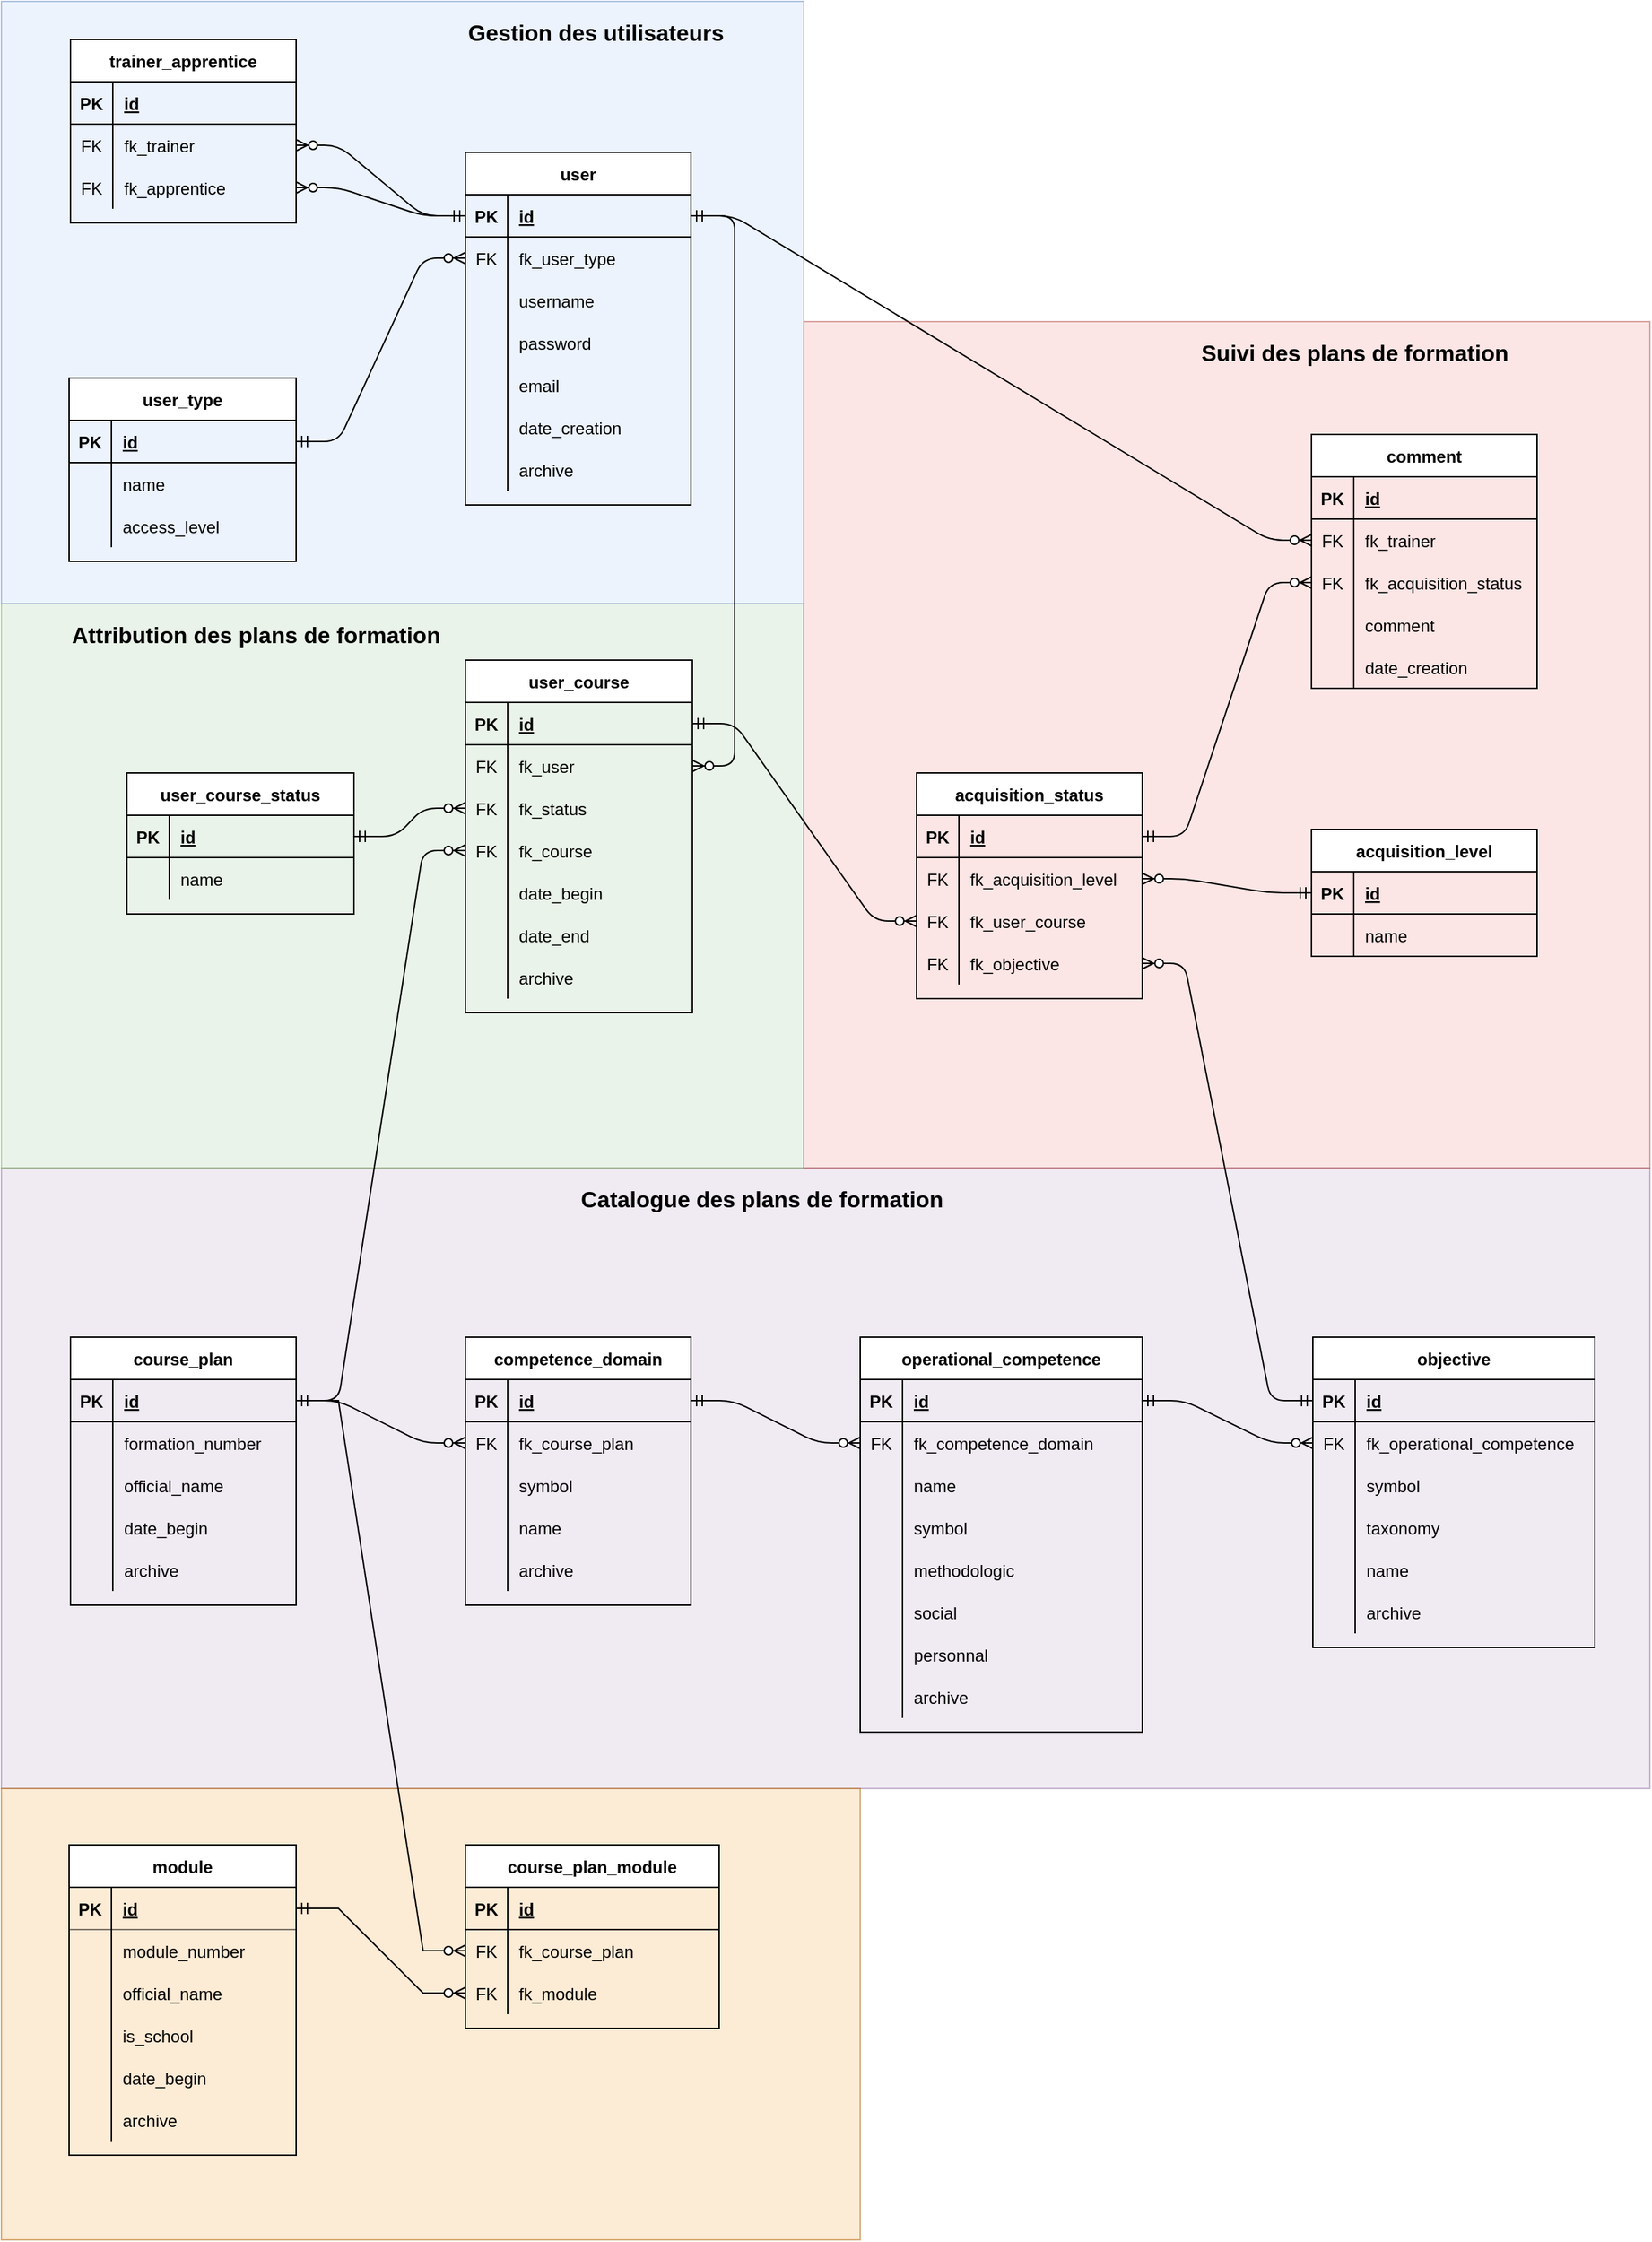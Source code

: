 <mxfile version="17.5.0" type="device"><diagram id="nrFtZgHq6ZsVmek2zuGJ" name="Page-1"><mxGraphModel dx="2591" dy="1598" grid="1" gridSize="10" guides="1" tooltips="1" connect="1" arrows="1" fold="1" page="1" pageScale="1" pageWidth="1169" pageHeight="827" math="0" shadow="0"><root><mxCell id="0"/><mxCell id="1" parent="0"/><mxCell id="5o8P5nD-2goWZ9Rq4ehd-6" value="" style="rounded=0;whiteSpace=wrap;html=1;fillColor=#e1d5e7;strokeColor=#9673a6;opacity=50;" parent="1" vertex="1"><mxGeometry x="-1169" width="1169" height="440" as="geometry"/></mxCell><mxCell id="5o8P5nD-2goWZ9Rq4ehd-5" value="" style="rounded=0;whiteSpace=wrap;html=1;fillColor=#d5e8d4;strokeColor=#82b366;opacity=50;" parent="1" vertex="1"><mxGeometry x="-1169" y="-400" width="569" height="400" as="geometry"/></mxCell><mxCell id="TRs-lFAUs9j5GoZxBY2p-140" value="user_course" style="shape=table;startSize=30;container=1;collapsible=1;childLayout=tableLayout;fixedRows=1;rowLines=0;fontStyle=1;align=center;resizeLast=1;" parent="1" vertex="1"><mxGeometry x="-840" y="-360" width="161" height="250" as="geometry"/></mxCell><mxCell id="TRs-lFAUs9j5GoZxBY2p-141" value="" style="shape=partialRectangle;collapsible=0;dropTarget=0;pointerEvents=0;fillColor=none;top=0;left=0;bottom=1;right=0;points=[[0,0.5],[1,0.5]];portConstraint=eastwest;" parent="TRs-lFAUs9j5GoZxBY2p-140" vertex="1"><mxGeometry y="30" width="161" height="30" as="geometry"/></mxCell><mxCell id="TRs-lFAUs9j5GoZxBY2p-142" value="PK" style="shape=partialRectangle;connectable=0;fillColor=none;top=0;left=0;bottom=0;right=0;fontStyle=1;overflow=hidden;" parent="TRs-lFAUs9j5GoZxBY2p-141" vertex="1"><mxGeometry width="30" height="30" as="geometry"/></mxCell><mxCell id="TRs-lFAUs9j5GoZxBY2p-143" value="id" style="shape=partialRectangle;connectable=0;fillColor=none;top=0;left=0;bottom=0;right=0;align=left;spacingLeft=6;fontStyle=5;overflow=hidden;" parent="TRs-lFAUs9j5GoZxBY2p-141" vertex="1"><mxGeometry x="30" width="131" height="30" as="geometry"/></mxCell><mxCell id="TRs-lFAUs9j5GoZxBY2p-153" value="" style="shape=partialRectangle;collapsible=0;dropTarget=0;pointerEvents=0;fillColor=none;top=0;left=0;bottom=0;right=0;points=[[0,0.5],[1,0.5]];portConstraint=eastwest;" parent="TRs-lFAUs9j5GoZxBY2p-140" vertex="1"><mxGeometry y="60" width="161" height="30" as="geometry"/></mxCell><mxCell id="TRs-lFAUs9j5GoZxBY2p-154" value="FK" style="shape=partialRectangle;connectable=0;fillColor=none;top=0;left=0;bottom=0;right=0;fontStyle=0;overflow=hidden;" parent="TRs-lFAUs9j5GoZxBY2p-153" vertex="1"><mxGeometry width="30" height="30" as="geometry"/></mxCell><mxCell id="TRs-lFAUs9j5GoZxBY2p-155" value="fk_user" style="shape=partialRectangle;connectable=0;fillColor=none;top=0;left=0;bottom=0;right=0;align=left;spacingLeft=6;fontStyle=0;overflow=hidden;" parent="TRs-lFAUs9j5GoZxBY2p-153" vertex="1"><mxGeometry x="30" width="131" height="30" as="geometry"/></mxCell><mxCell id="TRs-lFAUs9j5GoZxBY2p-159" value="" style="shape=partialRectangle;collapsible=0;dropTarget=0;pointerEvents=0;fillColor=none;top=0;left=0;bottom=0;right=0;points=[[0,0.5],[1,0.5]];portConstraint=eastwest;" parent="TRs-lFAUs9j5GoZxBY2p-140" vertex="1"><mxGeometry y="90" width="161" height="30" as="geometry"/></mxCell><mxCell id="TRs-lFAUs9j5GoZxBY2p-160" value="FK" style="shape=partialRectangle;connectable=0;fillColor=none;top=0;left=0;bottom=0;right=0;fontStyle=0;overflow=hidden;" parent="TRs-lFAUs9j5GoZxBY2p-159" vertex="1"><mxGeometry width="30" height="30" as="geometry"/></mxCell><mxCell id="TRs-lFAUs9j5GoZxBY2p-161" value="fk_status" style="shape=partialRectangle;connectable=0;fillColor=none;top=0;left=0;bottom=0;right=0;align=left;spacingLeft=6;fontStyle=0;overflow=hidden;" parent="TRs-lFAUs9j5GoZxBY2p-159" vertex="1"><mxGeometry x="30" width="131" height="30" as="geometry"/></mxCell><mxCell id="TRs-lFAUs9j5GoZxBY2p-156" value="" style="shape=partialRectangle;collapsible=0;dropTarget=0;pointerEvents=0;fillColor=none;top=0;left=0;bottom=0;right=0;points=[[0,0.5],[1,0.5]];portConstraint=eastwest;" parent="TRs-lFAUs9j5GoZxBY2p-140" vertex="1"><mxGeometry y="120" width="161" height="30" as="geometry"/></mxCell><mxCell id="TRs-lFAUs9j5GoZxBY2p-157" value="FK" style="shape=partialRectangle;connectable=0;fillColor=none;top=0;left=0;bottom=0;right=0;fontStyle=0;overflow=hidden;" parent="TRs-lFAUs9j5GoZxBY2p-156" vertex="1"><mxGeometry width="30" height="30" as="geometry"/></mxCell><mxCell id="TRs-lFAUs9j5GoZxBY2p-158" value="fk_course" style="shape=partialRectangle;connectable=0;fillColor=none;top=0;left=0;bottom=0;right=0;align=left;spacingLeft=6;fontStyle=0;overflow=hidden;" parent="TRs-lFAUs9j5GoZxBY2p-156" vertex="1"><mxGeometry x="30" width="131" height="30" as="geometry"/></mxCell><mxCell id="TRs-lFAUs9j5GoZxBY2p-144" value="" style="shape=partialRectangle;collapsible=0;dropTarget=0;pointerEvents=0;fillColor=none;top=0;left=0;bottom=0;right=0;points=[[0,0.5],[1,0.5]];portConstraint=eastwest;" parent="TRs-lFAUs9j5GoZxBY2p-140" vertex="1"><mxGeometry y="150" width="161" height="30" as="geometry"/></mxCell><mxCell id="TRs-lFAUs9j5GoZxBY2p-145" value="" style="shape=partialRectangle;connectable=0;fillColor=none;top=0;left=0;bottom=0;right=0;editable=1;overflow=hidden;" parent="TRs-lFAUs9j5GoZxBY2p-144" vertex="1"><mxGeometry width="30" height="30" as="geometry"/></mxCell><mxCell id="TRs-lFAUs9j5GoZxBY2p-146" value="date_begin" style="shape=partialRectangle;connectable=0;fillColor=none;top=0;left=0;bottom=0;right=0;align=left;spacingLeft=6;overflow=hidden;" parent="TRs-lFAUs9j5GoZxBY2p-144" vertex="1"><mxGeometry x="30" width="131" height="30" as="geometry"/></mxCell><mxCell id="TRs-lFAUs9j5GoZxBY2p-147" value="" style="shape=partialRectangle;collapsible=0;dropTarget=0;pointerEvents=0;fillColor=none;top=0;left=0;bottom=0;right=0;points=[[0,0.5],[1,0.5]];portConstraint=eastwest;" parent="TRs-lFAUs9j5GoZxBY2p-140" vertex="1"><mxGeometry y="180" width="161" height="30" as="geometry"/></mxCell><mxCell id="TRs-lFAUs9j5GoZxBY2p-148" value="" style="shape=partialRectangle;connectable=0;fillColor=none;top=0;left=0;bottom=0;right=0;editable=1;overflow=hidden;" parent="TRs-lFAUs9j5GoZxBY2p-147" vertex="1"><mxGeometry width="30" height="30" as="geometry"/></mxCell><mxCell id="TRs-lFAUs9j5GoZxBY2p-149" value="date_end" style="shape=partialRectangle;connectable=0;fillColor=none;top=0;left=0;bottom=0;right=0;align=left;spacingLeft=6;overflow=hidden;" parent="TRs-lFAUs9j5GoZxBY2p-147" vertex="1"><mxGeometry x="30" width="131" height="30" as="geometry"/></mxCell><mxCell id="TRs-lFAUs9j5GoZxBY2p-150" value="" style="shape=partialRectangle;collapsible=0;dropTarget=0;pointerEvents=0;fillColor=none;top=0;left=0;bottom=0;right=0;points=[[0,0.5],[1,0.5]];portConstraint=eastwest;" parent="TRs-lFAUs9j5GoZxBY2p-140" vertex="1"><mxGeometry y="210" width="161" height="30" as="geometry"/></mxCell><mxCell id="TRs-lFAUs9j5GoZxBY2p-151" value="" style="shape=partialRectangle;connectable=0;fillColor=none;top=0;left=0;bottom=0;right=0;editable=1;overflow=hidden;" parent="TRs-lFAUs9j5GoZxBY2p-150" vertex="1"><mxGeometry width="30" height="30" as="geometry"/></mxCell><mxCell id="TRs-lFAUs9j5GoZxBY2p-152" value="archive" style="shape=partialRectangle;connectable=0;fillColor=none;top=0;left=0;bottom=0;right=0;align=left;spacingLeft=6;overflow=hidden;" parent="TRs-lFAUs9j5GoZxBY2p-150" vertex="1"><mxGeometry x="30" width="131" height="30" as="geometry"/></mxCell><mxCell id="5o8P5nD-2goWZ9Rq4ehd-3" value="" style="rounded=0;whiteSpace=wrap;html=1;fillColor=#f8cecc;strokeColor=#b85450;opacity=50;" parent="1" vertex="1"><mxGeometry x="-600" y="-600" width="600" height="600" as="geometry"/></mxCell><mxCell id="5o8P5nD-2goWZ9Rq4ehd-2" value="" style="rounded=0;whiteSpace=wrap;html=1;fillColor=#dae8fc;strokeColor=#6c8ebf;opacity=50;" parent="1" vertex="1"><mxGeometry x="-1169" y="-827" width="569" height="427" as="geometry"/></mxCell><mxCell id="-QQITjNCen39ZFEGmMMH-3" value="" style="edgeStyle=entityRelationEdgeStyle;fontSize=12;html=1;endArrow=ERzeroToMany;endFill=1;startArrow=ERmandOne;startFill=0;" parent="1" source="TRs-lFAUs9j5GoZxBY2p-78" target="TRs-lFAUs9j5GoZxBY2p-116" edge="1"><mxGeometry width="100" height="100" relative="1" as="geometry"><mxPoint x="-861.87" y="-578.5" as="sourcePoint"/><mxPoint x="-859" y="-730" as="targetPoint"/></mxGeometry></mxCell><mxCell id="-QQITjNCen39ZFEGmMMH-4" value="" style="edgeStyle=entityRelationEdgeStyle;fontSize=12;html=1;endArrow=ERzeroToMany;endFill=1;startArrow=ERmandOne;startFill=0;" parent="1" source="TRs-lFAUs9j5GoZxBY2p-78" target="TRs-lFAUs9j5GoZxBY2p-119" edge="1"><mxGeometry width="100" height="100" relative="1" as="geometry"><mxPoint x="-861.87" y="-578.5" as="sourcePoint"/><mxPoint x="-959" y="-450" as="targetPoint"/></mxGeometry></mxCell><mxCell id="TRs-lFAUs9j5GoZxBY2p-1" value="acquisition_level" style="shape=table;startSize=30;container=1;collapsible=1;childLayout=tableLayout;fixedRows=1;rowLines=0;fontStyle=1;align=center;resizeLast=1;" parent="1" vertex="1"><mxGeometry x="-240" y="-240" width="160" height="90" as="geometry"/></mxCell><mxCell id="TRs-lFAUs9j5GoZxBY2p-2" value="" style="shape=partialRectangle;collapsible=0;dropTarget=0;pointerEvents=0;fillColor=none;top=0;left=0;bottom=1;right=0;points=[[0,0.5],[1,0.5]];portConstraint=eastwest;" parent="TRs-lFAUs9j5GoZxBY2p-1" vertex="1"><mxGeometry y="30" width="160" height="30" as="geometry"/></mxCell><mxCell id="TRs-lFAUs9j5GoZxBY2p-3" value="PK" style="shape=partialRectangle;connectable=0;fillColor=none;top=0;left=0;bottom=0;right=0;fontStyle=1;overflow=hidden;" parent="TRs-lFAUs9j5GoZxBY2p-2" vertex="1"><mxGeometry width="30" height="30" as="geometry"/></mxCell><mxCell id="TRs-lFAUs9j5GoZxBY2p-4" value="id" style="shape=partialRectangle;connectable=0;fillColor=none;top=0;left=0;bottom=0;right=0;align=left;spacingLeft=6;fontStyle=5;overflow=hidden;" parent="TRs-lFAUs9j5GoZxBY2p-2" vertex="1"><mxGeometry x="30" width="130" height="30" as="geometry"/></mxCell><mxCell id="TRs-lFAUs9j5GoZxBY2p-5" value="" style="shape=partialRectangle;collapsible=0;dropTarget=0;pointerEvents=0;fillColor=none;top=0;left=0;bottom=0;right=0;points=[[0,0.5],[1,0.5]];portConstraint=eastwest;" parent="TRs-lFAUs9j5GoZxBY2p-1" vertex="1"><mxGeometry y="60" width="160" height="30" as="geometry"/></mxCell><mxCell id="TRs-lFAUs9j5GoZxBY2p-6" value="" style="shape=partialRectangle;connectable=0;fillColor=none;top=0;left=0;bottom=0;right=0;editable=1;overflow=hidden;" parent="TRs-lFAUs9j5GoZxBY2p-5" vertex="1"><mxGeometry width="30" height="30" as="geometry"/></mxCell><mxCell id="TRs-lFAUs9j5GoZxBY2p-7" value="name" style="shape=partialRectangle;connectable=0;fillColor=none;top=0;left=0;bottom=0;right=0;align=left;spacingLeft=6;overflow=hidden;" parent="TRs-lFAUs9j5GoZxBY2p-5" vertex="1"><mxGeometry x="30" width="130" height="30" as="geometry"/></mxCell><mxCell id="TRs-lFAUs9j5GoZxBY2p-14" value="" style="edgeStyle=entityRelationEdgeStyle;fontSize=12;html=1;endArrow=ERmandOne;startArrow=ERzeroToMany;startFill=1;" parent="1" source="TRs-lFAUs9j5GoZxBY2p-59" target="TRs-lFAUs9j5GoZxBY2p-2" edge="1"><mxGeometry width="100" height="100" relative="1" as="geometry"><mxPoint x="-459" y="-240" as="sourcePoint"/><mxPoint x="-249" y="-610" as="targetPoint"/></mxGeometry></mxCell><mxCell id="TRs-lFAUs9j5GoZxBY2p-15" value="comment" style="shape=table;startSize=30;container=1;collapsible=1;childLayout=tableLayout;fixedRows=1;rowLines=0;fontStyle=1;align=center;resizeLast=1;" parent="1" vertex="1"><mxGeometry x="-240" y="-520" width="160" height="180" as="geometry"/></mxCell><mxCell id="TRs-lFAUs9j5GoZxBY2p-16" value="" style="shape=partialRectangle;collapsible=0;dropTarget=0;pointerEvents=0;fillColor=none;top=0;left=0;bottom=1;right=0;points=[[0,0.5],[1,0.5]];portConstraint=eastwest;" parent="TRs-lFAUs9j5GoZxBY2p-15" vertex="1"><mxGeometry y="30" width="160" height="30" as="geometry"/></mxCell><mxCell id="TRs-lFAUs9j5GoZxBY2p-17" value="PK" style="shape=partialRectangle;connectable=0;fillColor=none;top=0;left=0;bottom=0;right=0;fontStyle=1;overflow=hidden;" parent="TRs-lFAUs9j5GoZxBY2p-16" vertex="1"><mxGeometry width="30" height="30" as="geometry"/></mxCell><mxCell id="TRs-lFAUs9j5GoZxBY2p-18" value="id" style="shape=partialRectangle;connectable=0;fillColor=none;top=0;left=0;bottom=0;right=0;align=left;spacingLeft=6;fontStyle=5;overflow=hidden;" parent="TRs-lFAUs9j5GoZxBY2p-16" vertex="1"><mxGeometry x="30" width="130" height="30" as="geometry"/></mxCell><mxCell id="TRs-lFAUs9j5GoZxBY2p-29" value="" style="shape=partialRectangle;collapsible=0;dropTarget=0;pointerEvents=0;fillColor=none;top=0;left=0;bottom=0;right=0;points=[[0,0.5],[1,0.5]];portConstraint=eastwest;" parent="TRs-lFAUs9j5GoZxBY2p-15" vertex="1"><mxGeometry y="60" width="160" height="30" as="geometry"/></mxCell><mxCell id="TRs-lFAUs9j5GoZxBY2p-30" value="FK" style="shape=partialRectangle;connectable=0;fillColor=none;top=0;left=0;bottom=0;right=0;fontStyle=0;overflow=hidden;" parent="TRs-lFAUs9j5GoZxBY2p-29" vertex="1"><mxGeometry width="30" height="30" as="geometry"/></mxCell><mxCell id="TRs-lFAUs9j5GoZxBY2p-31" value="fk_trainer" style="shape=partialRectangle;connectable=0;fillColor=none;top=0;left=0;bottom=0;right=0;align=left;spacingLeft=6;fontStyle=0;overflow=hidden;" parent="TRs-lFAUs9j5GoZxBY2p-29" vertex="1"><mxGeometry x="30" width="130" height="30" as="geometry"/></mxCell><mxCell id="TRs-lFAUs9j5GoZxBY2p-32" value="" style="shape=partialRectangle;collapsible=0;dropTarget=0;pointerEvents=0;fillColor=none;top=0;left=0;bottom=0;right=0;points=[[0,0.5],[1,0.5]];portConstraint=eastwest;" parent="TRs-lFAUs9j5GoZxBY2p-15" vertex="1"><mxGeometry y="90" width="160" height="30" as="geometry"/></mxCell><mxCell id="TRs-lFAUs9j5GoZxBY2p-33" value="FK" style="shape=partialRectangle;connectable=0;fillColor=none;top=0;left=0;bottom=0;right=0;fontStyle=0;overflow=hidden;" parent="TRs-lFAUs9j5GoZxBY2p-32" vertex="1"><mxGeometry width="30" height="30" as="geometry"/></mxCell><mxCell id="TRs-lFAUs9j5GoZxBY2p-34" value="fk_acquisition_status" style="shape=partialRectangle;connectable=0;fillColor=none;top=0;left=0;bottom=0;right=0;align=left;spacingLeft=6;fontStyle=0;overflow=hidden;" parent="TRs-lFAUs9j5GoZxBY2p-32" vertex="1"><mxGeometry x="30" width="130" height="30" as="geometry"/></mxCell><mxCell id="TRs-lFAUs9j5GoZxBY2p-25" value="" style="shape=partialRectangle;collapsible=0;dropTarget=0;pointerEvents=0;fillColor=none;top=0;left=0;bottom=0;right=0;points=[[0,0.5],[1,0.5]];portConstraint=eastwest;" parent="TRs-lFAUs9j5GoZxBY2p-15" vertex="1"><mxGeometry y="120" width="160" height="30" as="geometry"/></mxCell><mxCell id="TRs-lFAUs9j5GoZxBY2p-26" value="" style="shape=partialRectangle;connectable=0;fillColor=none;top=0;left=0;bottom=0;right=0;editable=1;overflow=hidden;" parent="TRs-lFAUs9j5GoZxBY2p-25" vertex="1"><mxGeometry width="30" height="30" as="geometry"/></mxCell><mxCell id="TRs-lFAUs9j5GoZxBY2p-27" value="comment" style="shape=partialRectangle;connectable=0;fillColor=none;top=0;left=0;bottom=0;right=0;align=left;spacingLeft=6;overflow=hidden;" parent="TRs-lFAUs9j5GoZxBY2p-25" vertex="1"><mxGeometry x="30" width="130" height="30" as="geometry"/></mxCell><mxCell id="TRs-lFAUs9j5GoZxBY2p-35" value="" style="shape=partialRectangle;collapsible=0;dropTarget=0;pointerEvents=0;fillColor=none;top=0;left=0;bottom=0;right=0;points=[[0,0.5],[1,0.5]];portConstraint=eastwest;" parent="TRs-lFAUs9j5GoZxBY2p-15" vertex="1"><mxGeometry y="150" width="160" height="30" as="geometry"/></mxCell><mxCell id="TRs-lFAUs9j5GoZxBY2p-36" value="" style="shape=partialRectangle;connectable=0;fillColor=none;top=0;left=0;bottom=0;right=0;editable=1;overflow=hidden;" parent="TRs-lFAUs9j5GoZxBY2p-35" vertex="1"><mxGeometry width="30" height="30" as="geometry"/></mxCell><mxCell id="TRs-lFAUs9j5GoZxBY2p-37" value="date_creation" style="shape=partialRectangle;connectable=0;fillColor=none;top=0;left=0;bottom=0;right=0;align=left;spacingLeft=6;overflow=hidden;" parent="TRs-lFAUs9j5GoZxBY2p-35" vertex="1"><mxGeometry x="30" width="130" height="30" as="geometry"/></mxCell><mxCell id="TRs-lFAUs9j5GoZxBY2p-39" value="" style="edgeStyle=entityRelationEdgeStyle;fontSize=12;html=1;endArrow=ERzeroToMany;startArrow=ERmandOne;" parent="1" source="TRs-lFAUs9j5GoZxBY2p-78" target="TRs-lFAUs9j5GoZxBY2p-29" edge="1"><mxGeometry width="100" height="100" relative="1" as="geometry"><mxPoint x="-579" y="-680" as="sourcePoint"/><mxPoint x="-479" y="-780" as="targetPoint"/></mxGeometry></mxCell><mxCell id="TRs-lFAUs9j5GoZxBY2p-40" value="acquisition_status" style="shape=table;startSize=30;container=1;collapsible=1;childLayout=tableLayout;fixedRows=1;rowLines=0;fontStyle=1;align=center;resizeLast=1;" parent="1" vertex="1"><mxGeometry x="-520" y="-280" width="160" height="160" as="geometry"/></mxCell><mxCell id="TRs-lFAUs9j5GoZxBY2p-41" value="" style="shape=partialRectangle;collapsible=0;dropTarget=0;pointerEvents=0;fillColor=none;top=0;left=0;bottom=1;right=0;points=[[0,0.5],[1,0.5]];portConstraint=eastwest;" parent="TRs-lFAUs9j5GoZxBY2p-40" vertex="1"><mxGeometry y="30" width="160" height="30" as="geometry"/></mxCell><mxCell id="TRs-lFAUs9j5GoZxBY2p-42" value="PK" style="shape=partialRectangle;connectable=0;fillColor=none;top=0;left=0;bottom=0;right=0;fontStyle=1;overflow=hidden;" parent="TRs-lFAUs9j5GoZxBY2p-41" vertex="1"><mxGeometry width="30" height="30" as="geometry"/></mxCell><mxCell id="TRs-lFAUs9j5GoZxBY2p-43" value="id" style="shape=partialRectangle;connectable=0;fillColor=none;top=0;left=0;bottom=0;right=0;align=left;spacingLeft=6;fontStyle=5;overflow=hidden;" parent="TRs-lFAUs9j5GoZxBY2p-41" vertex="1"><mxGeometry x="30" width="130" height="30" as="geometry"/></mxCell><mxCell id="TRs-lFAUs9j5GoZxBY2p-59" value="" style="shape=partialRectangle;collapsible=0;dropTarget=0;pointerEvents=0;fillColor=none;top=0;left=0;bottom=0;right=0;points=[[0,0.5],[1,0.5]];portConstraint=eastwest;" parent="TRs-lFAUs9j5GoZxBY2p-40" vertex="1"><mxGeometry y="60" width="160" height="30" as="geometry"/></mxCell><mxCell id="TRs-lFAUs9j5GoZxBY2p-60" value="FK" style="shape=partialRectangle;connectable=0;fillColor=none;top=0;left=0;bottom=0;right=0;fontStyle=0;overflow=hidden;" parent="TRs-lFAUs9j5GoZxBY2p-59" vertex="1"><mxGeometry width="30" height="30" as="geometry"/></mxCell><mxCell id="TRs-lFAUs9j5GoZxBY2p-61" value="fk_acquisition_level" style="shape=partialRectangle;connectable=0;fillColor=none;top=0;left=0;bottom=0;right=0;align=left;spacingLeft=6;fontStyle=0;overflow=hidden;" parent="TRs-lFAUs9j5GoZxBY2p-59" vertex="1"><mxGeometry x="30" width="130" height="30" as="geometry"/></mxCell><mxCell id="TRs-lFAUs9j5GoZxBY2p-56" value="" style="shape=partialRectangle;collapsible=0;dropTarget=0;pointerEvents=0;fillColor=none;top=0;left=0;bottom=0;right=0;points=[[0,0.5],[1,0.5]];portConstraint=eastwest;" parent="TRs-lFAUs9j5GoZxBY2p-40" vertex="1"><mxGeometry y="90" width="160" height="30" as="geometry"/></mxCell><mxCell id="TRs-lFAUs9j5GoZxBY2p-57" value="FK" style="shape=partialRectangle;connectable=0;fillColor=none;top=0;left=0;bottom=0;right=0;fontStyle=0;overflow=hidden;" parent="TRs-lFAUs9j5GoZxBY2p-56" vertex="1"><mxGeometry width="30" height="30" as="geometry"/></mxCell><mxCell id="TRs-lFAUs9j5GoZxBY2p-58" value="fk_user_course" style="shape=partialRectangle;connectable=0;fillColor=none;top=0;left=0;bottom=0;right=0;align=left;spacingLeft=6;fontStyle=0;overflow=hidden;" parent="TRs-lFAUs9j5GoZxBY2p-56" vertex="1"><mxGeometry x="30" width="130" height="30" as="geometry"/></mxCell><mxCell id="TRs-lFAUs9j5GoZxBY2p-53" value="" style="shape=partialRectangle;collapsible=0;dropTarget=0;pointerEvents=0;fillColor=none;top=0;left=0;bottom=0;right=0;points=[[0,0.5],[1,0.5]];portConstraint=eastwest;" parent="TRs-lFAUs9j5GoZxBY2p-40" vertex="1"><mxGeometry y="120" width="160" height="30" as="geometry"/></mxCell><mxCell id="TRs-lFAUs9j5GoZxBY2p-54" value="FK" style="shape=partialRectangle;connectable=0;fillColor=none;top=0;left=0;bottom=0;right=0;fontStyle=0;overflow=hidden;" parent="TRs-lFAUs9j5GoZxBY2p-53" vertex="1"><mxGeometry width="30" height="30" as="geometry"/></mxCell><mxCell id="TRs-lFAUs9j5GoZxBY2p-55" value="fk_objective" style="shape=partialRectangle;connectable=0;fillColor=none;top=0;left=0;bottom=0;right=0;align=left;spacingLeft=6;fontStyle=0;overflow=hidden;" parent="TRs-lFAUs9j5GoZxBY2p-53" vertex="1"><mxGeometry x="30" width="130" height="30" as="geometry"/></mxCell><mxCell id="TRs-lFAUs9j5GoZxBY2p-63" value="" style="edgeStyle=entityRelationEdgeStyle;fontSize=12;html=1;endArrow=ERzeroToMany;startArrow=ERmandOne;" parent="1" source="TRs-lFAUs9j5GoZxBY2p-41" target="TRs-lFAUs9j5GoZxBY2p-32" edge="1"><mxGeometry width="100" height="100" relative="1" as="geometry"><mxPoint x="-489" y="-469.5" as="sourcePoint"/><mxPoint x="-469" y="-579.5" as="targetPoint"/></mxGeometry></mxCell><mxCell id="TRs-lFAUs9j5GoZxBY2p-64" value="user_type" style="shape=table;startSize=30;container=1;collapsible=1;childLayout=tableLayout;fixedRows=1;rowLines=0;fontStyle=1;align=center;resizeLast=1;" parent="1" vertex="1"><mxGeometry x="-1121" y="-560" width="161" height="130" as="geometry"/></mxCell><mxCell id="TRs-lFAUs9j5GoZxBY2p-65" value="" style="shape=partialRectangle;collapsible=0;dropTarget=0;pointerEvents=0;fillColor=none;top=0;left=0;bottom=1;right=0;points=[[0,0.5],[1,0.5]];portConstraint=eastwest;" parent="TRs-lFAUs9j5GoZxBY2p-64" vertex="1"><mxGeometry y="30" width="161" height="30" as="geometry"/></mxCell><mxCell id="TRs-lFAUs9j5GoZxBY2p-66" value="PK" style="shape=partialRectangle;connectable=0;fillColor=none;top=0;left=0;bottom=0;right=0;fontStyle=1;overflow=hidden;" parent="TRs-lFAUs9j5GoZxBY2p-65" vertex="1"><mxGeometry width="30" height="30" as="geometry"/></mxCell><mxCell id="TRs-lFAUs9j5GoZxBY2p-67" value="id" style="shape=partialRectangle;connectable=0;fillColor=none;top=0;left=0;bottom=0;right=0;align=left;spacingLeft=6;fontStyle=5;overflow=hidden;" parent="TRs-lFAUs9j5GoZxBY2p-65" vertex="1"><mxGeometry x="30" width="131" height="30" as="geometry"/></mxCell><mxCell id="TRs-lFAUs9j5GoZxBY2p-68" value="" style="shape=partialRectangle;collapsible=0;dropTarget=0;pointerEvents=0;fillColor=none;top=0;left=0;bottom=0;right=0;points=[[0,0.5],[1,0.5]];portConstraint=eastwest;" parent="TRs-lFAUs9j5GoZxBY2p-64" vertex="1"><mxGeometry y="60" width="161" height="30" as="geometry"/></mxCell><mxCell id="TRs-lFAUs9j5GoZxBY2p-69" value="" style="shape=partialRectangle;connectable=0;fillColor=none;top=0;left=0;bottom=0;right=0;editable=1;overflow=hidden;" parent="TRs-lFAUs9j5GoZxBY2p-68" vertex="1"><mxGeometry width="30" height="30" as="geometry"/></mxCell><mxCell id="TRs-lFAUs9j5GoZxBY2p-70" value="name" style="shape=partialRectangle;connectable=0;fillColor=none;top=0;left=0;bottom=0;right=0;align=left;spacingLeft=6;overflow=hidden;" parent="TRs-lFAUs9j5GoZxBY2p-68" vertex="1"><mxGeometry x="30" width="131" height="30" as="geometry"/></mxCell><mxCell id="TRs-lFAUs9j5GoZxBY2p-71" value="" style="shape=partialRectangle;collapsible=0;dropTarget=0;pointerEvents=0;fillColor=none;top=0;left=0;bottom=0;right=0;points=[[0,0.5],[1,0.5]];portConstraint=eastwest;" parent="TRs-lFAUs9j5GoZxBY2p-64" vertex="1"><mxGeometry y="90" width="161" height="30" as="geometry"/></mxCell><mxCell id="TRs-lFAUs9j5GoZxBY2p-72" value="" style="shape=partialRectangle;connectable=0;fillColor=none;top=0;left=0;bottom=0;right=0;editable=1;overflow=hidden;" parent="TRs-lFAUs9j5GoZxBY2p-71" vertex="1"><mxGeometry width="30" height="30" as="geometry"/></mxCell><mxCell id="TRs-lFAUs9j5GoZxBY2p-73" value="access_level" style="shape=partialRectangle;connectable=0;fillColor=none;top=0;left=0;bottom=0;right=0;align=left;spacingLeft=6;overflow=hidden;" parent="TRs-lFAUs9j5GoZxBY2p-71" vertex="1"><mxGeometry x="30" width="131" height="30" as="geometry"/></mxCell><mxCell id="TRs-lFAUs9j5GoZxBY2p-77" value="user" style="shape=table;startSize=30;container=1;collapsible=1;childLayout=tableLayout;fixedRows=1;rowLines=0;fontStyle=1;align=center;resizeLast=1;" parent="1" vertex="1"><mxGeometry x="-840" y="-720" width="160" height="250" as="geometry"><mxRectangle y="40" width="60" height="30" as="alternateBounds"/></mxGeometry></mxCell><mxCell id="TRs-lFAUs9j5GoZxBY2p-78" value="" style="shape=partialRectangle;collapsible=0;dropTarget=0;pointerEvents=0;fillColor=none;top=0;left=0;bottom=1;right=0;points=[[0,0.5],[1,0.5]];portConstraint=eastwest;" parent="TRs-lFAUs9j5GoZxBY2p-77" vertex="1"><mxGeometry y="30" width="160" height="30" as="geometry"/></mxCell><mxCell id="TRs-lFAUs9j5GoZxBY2p-79" value="PK" style="shape=partialRectangle;connectable=0;fillColor=none;top=0;left=0;bottom=0;right=0;fontStyle=1;overflow=hidden;" parent="TRs-lFAUs9j5GoZxBY2p-78" vertex="1"><mxGeometry width="30" height="30" as="geometry"/></mxCell><mxCell id="TRs-lFAUs9j5GoZxBY2p-80" value="id" style="shape=partialRectangle;connectable=0;fillColor=none;top=0;left=0;bottom=0;right=0;align=left;spacingLeft=6;fontStyle=5;overflow=hidden;" parent="TRs-lFAUs9j5GoZxBY2p-78" vertex="1"><mxGeometry x="30" width="130" height="30" as="geometry"/></mxCell><mxCell id="TRs-lFAUs9j5GoZxBY2p-94" value="" style="shape=partialRectangle;collapsible=0;dropTarget=0;pointerEvents=0;fillColor=none;top=0;left=0;bottom=0;right=0;points=[[0,0.5],[1,0.5]];portConstraint=eastwest;" parent="TRs-lFAUs9j5GoZxBY2p-77" vertex="1"><mxGeometry y="60" width="160" height="30" as="geometry"/></mxCell><mxCell id="TRs-lFAUs9j5GoZxBY2p-95" value="FK" style="shape=partialRectangle;connectable=0;fillColor=none;top=0;left=0;bottom=0;right=0;fontStyle=0;overflow=hidden;" parent="TRs-lFAUs9j5GoZxBY2p-94" vertex="1"><mxGeometry width="30" height="30" as="geometry"/></mxCell><mxCell id="TRs-lFAUs9j5GoZxBY2p-96" value="fk_user_type" style="shape=partialRectangle;connectable=0;fillColor=none;top=0;left=0;bottom=0;right=0;align=left;spacingLeft=6;fontStyle=0;overflow=hidden;" parent="TRs-lFAUs9j5GoZxBY2p-94" vertex="1"><mxGeometry x="30" width="130" height="30" as="geometry"/></mxCell><mxCell id="TRs-lFAUs9j5GoZxBY2p-81" value="" style="shape=partialRectangle;collapsible=0;dropTarget=0;pointerEvents=0;fillColor=none;top=0;left=0;bottom=0;right=0;points=[[0,0.5],[1,0.5]];portConstraint=eastwest;" parent="TRs-lFAUs9j5GoZxBY2p-77" vertex="1"><mxGeometry y="90" width="160" height="30" as="geometry"/></mxCell><mxCell id="TRs-lFAUs9j5GoZxBY2p-82" value="" style="shape=partialRectangle;connectable=0;fillColor=none;top=0;left=0;bottom=0;right=0;editable=1;overflow=hidden;" parent="TRs-lFAUs9j5GoZxBY2p-81" vertex="1"><mxGeometry width="30" height="30" as="geometry"/></mxCell><mxCell id="TRs-lFAUs9j5GoZxBY2p-83" value="username" style="shape=partialRectangle;connectable=0;fillColor=none;top=0;left=0;bottom=0;right=0;align=left;spacingLeft=6;overflow=hidden;" parent="TRs-lFAUs9j5GoZxBY2p-81" vertex="1"><mxGeometry x="30" width="130" height="30" as="geometry"/></mxCell><mxCell id="TRs-lFAUs9j5GoZxBY2p-84" value="" style="shape=partialRectangle;collapsible=0;dropTarget=0;pointerEvents=0;fillColor=none;top=0;left=0;bottom=0;right=0;points=[[0,0.5],[1,0.5]];portConstraint=eastwest;" parent="TRs-lFAUs9j5GoZxBY2p-77" vertex="1"><mxGeometry y="120" width="160" height="30" as="geometry"/></mxCell><mxCell id="TRs-lFAUs9j5GoZxBY2p-85" value="" style="shape=partialRectangle;connectable=0;fillColor=none;top=0;left=0;bottom=0;right=0;editable=1;overflow=hidden;" parent="TRs-lFAUs9j5GoZxBY2p-84" vertex="1"><mxGeometry width="30" height="30" as="geometry"/></mxCell><mxCell id="TRs-lFAUs9j5GoZxBY2p-86" value="password" style="shape=partialRectangle;connectable=0;fillColor=none;top=0;left=0;bottom=0;right=0;align=left;spacingLeft=6;overflow=hidden;" parent="TRs-lFAUs9j5GoZxBY2p-84" vertex="1"><mxGeometry x="30" width="130" height="30" as="geometry"/></mxCell><mxCell id="JQ8qH1b1e8nwivfZgmos-1" value="" style="shape=partialRectangle;collapsible=0;dropTarget=0;pointerEvents=0;fillColor=none;top=0;left=0;bottom=0;right=0;points=[[0,0.5],[1,0.5]];portConstraint=eastwest;" parent="TRs-lFAUs9j5GoZxBY2p-77" vertex="1"><mxGeometry y="150" width="160" height="30" as="geometry"/></mxCell><mxCell id="JQ8qH1b1e8nwivfZgmos-2" value="" style="shape=partialRectangle;connectable=0;fillColor=none;top=0;left=0;bottom=0;right=0;editable=1;overflow=hidden;" parent="JQ8qH1b1e8nwivfZgmos-1" vertex="1"><mxGeometry width="30" height="30" as="geometry"/></mxCell><mxCell id="JQ8qH1b1e8nwivfZgmos-3" value="email" style="shape=partialRectangle;connectable=0;fillColor=none;top=0;left=0;bottom=0;right=0;align=left;spacingLeft=6;overflow=hidden;" parent="JQ8qH1b1e8nwivfZgmos-1" vertex="1"><mxGeometry x="30" width="130" height="30" as="geometry"/></mxCell><mxCell id="TRs-lFAUs9j5GoZxBY2p-87" value="" style="shape=partialRectangle;collapsible=0;dropTarget=0;pointerEvents=0;fillColor=none;top=0;left=0;bottom=0;right=0;points=[[0,0.5],[1,0.5]];portConstraint=eastwest;" parent="TRs-lFAUs9j5GoZxBY2p-77" vertex="1"><mxGeometry y="180" width="160" height="30" as="geometry"/></mxCell><mxCell id="TRs-lFAUs9j5GoZxBY2p-88" value="" style="shape=partialRectangle;connectable=0;fillColor=none;top=0;left=0;bottom=0;right=0;editable=1;overflow=hidden;" parent="TRs-lFAUs9j5GoZxBY2p-87" vertex="1"><mxGeometry width="30" height="30" as="geometry"/></mxCell><mxCell id="TRs-lFAUs9j5GoZxBY2p-89" value="date_creation" style="shape=partialRectangle;connectable=0;fillColor=none;top=0;left=0;bottom=0;right=0;align=left;spacingLeft=6;overflow=hidden;" parent="TRs-lFAUs9j5GoZxBY2p-87" vertex="1"><mxGeometry x="30" width="130" height="30" as="geometry"/></mxCell><mxCell id="TRs-lFAUs9j5GoZxBY2p-97" value="" style="shape=partialRectangle;collapsible=0;dropTarget=0;pointerEvents=0;fillColor=none;top=0;left=0;bottom=0;right=0;points=[[0,0.5],[1,0.5]];portConstraint=eastwest;" parent="TRs-lFAUs9j5GoZxBY2p-77" vertex="1"><mxGeometry y="210" width="160" height="30" as="geometry"/></mxCell><mxCell id="TRs-lFAUs9j5GoZxBY2p-98" value="" style="shape=partialRectangle;connectable=0;fillColor=none;top=0;left=0;bottom=0;right=0;editable=1;overflow=hidden;" parent="TRs-lFAUs9j5GoZxBY2p-97" vertex="1"><mxGeometry width="30" height="30" as="geometry"/></mxCell><mxCell id="TRs-lFAUs9j5GoZxBY2p-99" value="archive" style="shape=partialRectangle;connectable=0;fillColor=none;top=0;left=0;bottom=0;right=0;align=left;spacingLeft=6;overflow=hidden;" parent="TRs-lFAUs9j5GoZxBY2p-97" vertex="1"><mxGeometry x="30" width="130" height="30" as="geometry"/></mxCell><mxCell id="TRs-lFAUs9j5GoZxBY2p-101" value="" style="edgeStyle=entityRelationEdgeStyle;fontSize=12;html=1;endArrow=ERzeroToMany;startArrow=ERmandOne;" parent="1" source="TRs-lFAUs9j5GoZxBY2p-65" target="TRs-lFAUs9j5GoZxBY2p-94" edge="1"><mxGeometry width="100" height="100" relative="1" as="geometry"><mxPoint x="-589" y="-470" as="sourcePoint"/><mxPoint x="-589" y="-770" as="targetPoint"/></mxGeometry></mxCell><mxCell id="TRs-lFAUs9j5GoZxBY2p-103" value="trainer_apprentice" style="shape=table;startSize=30;container=1;collapsible=1;childLayout=tableLayout;fixedRows=1;rowLines=0;fontStyle=1;align=center;resizeLast=1;" parent="1" vertex="1"><mxGeometry x="-1120" y="-800" width="160" height="130" as="geometry"/></mxCell><mxCell id="TRs-lFAUs9j5GoZxBY2p-104" value="" style="shape=partialRectangle;collapsible=0;dropTarget=0;pointerEvents=0;fillColor=none;top=0;left=0;bottom=1;right=0;points=[[0,0.5],[1,0.5]];portConstraint=eastwest;" parent="TRs-lFAUs9j5GoZxBY2p-103" vertex="1"><mxGeometry y="30" width="160" height="30" as="geometry"/></mxCell><mxCell id="TRs-lFAUs9j5GoZxBY2p-105" value="PK" style="shape=partialRectangle;connectable=0;fillColor=none;top=0;left=0;bottom=0;right=0;fontStyle=1;overflow=hidden;" parent="TRs-lFAUs9j5GoZxBY2p-104" vertex="1"><mxGeometry width="30" height="30" as="geometry"/></mxCell><mxCell id="TRs-lFAUs9j5GoZxBY2p-106" value="id" style="shape=partialRectangle;connectable=0;fillColor=none;top=0;left=0;bottom=0;right=0;align=left;spacingLeft=6;fontStyle=5;overflow=hidden;" parent="TRs-lFAUs9j5GoZxBY2p-104" vertex="1"><mxGeometry x="30" width="130" height="30" as="geometry"/></mxCell><mxCell id="TRs-lFAUs9j5GoZxBY2p-116" value="" style="shape=partialRectangle;collapsible=0;dropTarget=0;pointerEvents=0;fillColor=none;top=0;left=0;bottom=0;right=0;points=[[0,0.5],[1,0.5]];portConstraint=eastwest;" parent="TRs-lFAUs9j5GoZxBY2p-103" vertex="1"><mxGeometry y="60" width="160" height="30" as="geometry"/></mxCell><mxCell id="TRs-lFAUs9j5GoZxBY2p-117" value="FK" style="shape=partialRectangle;connectable=0;fillColor=none;top=0;left=0;bottom=0;right=0;fontStyle=0;overflow=hidden;" parent="TRs-lFAUs9j5GoZxBY2p-116" vertex="1"><mxGeometry width="30" height="30" as="geometry"/></mxCell><mxCell id="TRs-lFAUs9j5GoZxBY2p-118" value="fk_trainer" style="shape=partialRectangle;connectable=0;fillColor=none;top=0;left=0;bottom=0;right=0;align=left;spacingLeft=6;fontStyle=0;overflow=hidden;" parent="TRs-lFAUs9j5GoZxBY2p-116" vertex="1"><mxGeometry x="30" width="130" height="30" as="geometry"/></mxCell><mxCell id="TRs-lFAUs9j5GoZxBY2p-119" value="" style="shape=partialRectangle;collapsible=0;dropTarget=0;pointerEvents=0;fillColor=none;top=0;left=0;bottom=0;right=0;points=[[0,0.5],[1,0.5]];portConstraint=eastwest;" parent="TRs-lFAUs9j5GoZxBY2p-103" vertex="1"><mxGeometry y="90" width="160" height="30" as="geometry"/></mxCell><mxCell id="TRs-lFAUs9j5GoZxBY2p-120" value="FK" style="shape=partialRectangle;connectable=0;fillColor=none;top=0;left=0;bottom=0;right=0;fontStyle=0;overflow=hidden;" parent="TRs-lFAUs9j5GoZxBY2p-119" vertex="1"><mxGeometry width="30" height="30" as="geometry"/></mxCell><mxCell id="TRs-lFAUs9j5GoZxBY2p-121" value="fk_apprentice" style="shape=partialRectangle;connectable=0;fillColor=none;top=0;left=0;bottom=0;right=0;align=left;spacingLeft=6;fontStyle=0;overflow=hidden;" parent="TRs-lFAUs9j5GoZxBY2p-119" vertex="1"><mxGeometry x="30" width="130" height="30" as="geometry"/></mxCell><mxCell id="TRs-lFAUs9j5GoZxBY2p-123" value="user_course_status" style="shape=table;startSize=30;container=1;collapsible=1;childLayout=tableLayout;fixedRows=1;rowLines=0;fontStyle=1;align=center;resizeLast=1;" parent="1" vertex="1"><mxGeometry x="-1080" y="-280" width="161" height="100" as="geometry"/></mxCell><mxCell id="TRs-lFAUs9j5GoZxBY2p-124" value="" style="shape=partialRectangle;collapsible=0;dropTarget=0;pointerEvents=0;fillColor=none;top=0;left=0;bottom=1;right=0;points=[[0,0.5],[1,0.5]];portConstraint=eastwest;" parent="TRs-lFAUs9j5GoZxBY2p-123" vertex="1"><mxGeometry y="30" width="161" height="30" as="geometry"/></mxCell><mxCell id="TRs-lFAUs9j5GoZxBY2p-125" value="PK" style="shape=partialRectangle;connectable=0;fillColor=none;top=0;left=0;bottom=0;right=0;fontStyle=1;overflow=hidden;" parent="TRs-lFAUs9j5GoZxBY2p-124" vertex="1"><mxGeometry width="30" height="30" as="geometry"/></mxCell><mxCell id="TRs-lFAUs9j5GoZxBY2p-126" value="id" style="shape=partialRectangle;connectable=0;fillColor=none;top=0;left=0;bottom=0;right=0;align=left;spacingLeft=6;fontStyle=5;overflow=hidden;" parent="TRs-lFAUs9j5GoZxBY2p-124" vertex="1"><mxGeometry x="30" width="131" height="30" as="geometry"/></mxCell><mxCell id="TRs-lFAUs9j5GoZxBY2p-127" value="" style="shape=partialRectangle;collapsible=0;dropTarget=0;pointerEvents=0;fillColor=none;top=0;left=0;bottom=0;right=0;points=[[0,0.5],[1,0.5]];portConstraint=eastwest;" parent="TRs-lFAUs9j5GoZxBY2p-123" vertex="1"><mxGeometry y="60" width="161" height="30" as="geometry"/></mxCell><mxCell id="TRs-lFAUs9j5GoZxBY2p-128" value="" style="shape=partialRectangle;connectable=0;fillColor=none;top=0;left=0;bottom=0;right=0;editable=1;overflow=hidden;" parent="TRs-lFAUs9j5GoZxBY2p-127" vertex="1"><mxGeometry width="30" height="30" as="geometry"/></mxCell><mxCell id="TRs-lFAUs9j5GoZxBY2p-129" value="name" style="shape=partialRectangle;connectable=0;fillColor=none;top=0;left=0;bottom=0;right=0;align=left;spacingLeft=6;overflow=hidden;" parent="TRs-lFAUs9j5GoZxBY2p-127" vertex="1"><mxGeometry x="30" width="131" height="30" as="geometry"/></mxCell><mxCell id="TRs-lFAUs9j5GoZxBY2p-162" value="" style="edgeStyle=entityRelationEdgeStyle;fontSize=12;html=1;endArrow=ERzeroToMany;startArrow=ERmandOne;" parent="1" source="TRs-lFAUs9j5GoZxBY2p-124" target="TRs-lFAUs9j5GoZxBY2p-159" edge="1"><mxGeometry width="100" height="100" relative="1" as="geometry"><mxPoint x="-899" y="100" as="sourcePoint"/><mxPoint x="-799" as="targetPoint"/></mxGeometry></mxCell><mxCell id="TRs-lFAUs9j5GoZxBY2p-163" value="objective" style="shape=table;startSize=30;container=1;collapsible=1;childLayout=tableLayout;fixedRows=1;rowLines=0;fontStyle=1;align=center;resizeLast=1;" parent="1" vertex="1"><mxGeometry x="-239" y="120" width="200" height="220" as="geometry"/></mxCell><mxCell id="TRs-lFAUs9j5GoZxBY2p-164" value="" style="shape=partialRectangle;collapsible=0;dropTarget=0;pointerEvents=0;fillColor=none;top=0;left=0;bottom=1;right=0;points=[[0,0.5],[1,0.5]];portConstraint=eastwest;" parent="TRs-lFAUs9j5GoZxBY2p-163" vertex="1"><mxGeometry y="30" width="200" height="30" as="geometry"/></mxCell><mxCell id="TRs-lFAUs9j5GoZxBY2p-165" value="PK" style="shape=partialRectangle;connectable=0;fillColor=none;top=0;left=0;bottom=0;right=0;fontStyle=1;overflow=hidden;" parent="TRs-lFAUs9j5GoZxBY2p-164" vertex="1"><mxGeometry width="30" height="30" as="geometry"/></mxCell><mxCell id="TRs-lFAUs9j5GoZxBY2p-166" value="id" style="shape=partialRectangle;connectable=0;fillColor=none;top=0;left=0;bottom=0;right=0;align=left;spacingLeft=6;fontStyle=5;overflow=hidden;" parent="TRs-lFAUs9j5GoZxBY2p-164" vertex="1"><mxGeometry x="30" width="170" height="30" as="geometry"/></mxCell><mxCell id="TRs-lFAUs9j5GoZxBY2p-176" value="" style="shape=partialRectangle;collapsible=0;dropTarget=0;pointerEvents=0;fillColor=none;top=0;left=0;bottom=0;right=0;points=[[0,0.5],[1,0.5]];portConstraint=eastwest;" parent="TRs-lFAUs9j5GoZxBY2p-163" vertex="1"><mxGeometry y="60" width="200" height="30" as="geometry"/></mxCell><mxCell id="TRs-lFAUs9j5GoZxBY2p-177" value="FK" style="shape=partialRectangle;connectable=0;fillColor=none;top=0;left=0;bottom=0;right=0;fontStyle=0;overflow=hidden;" parent="TRs-lFAUs9j5GoZxBY2p-176" vertex="1"><mxGeometry width="30" height="30" as="geometry"/></mxCell><mxCell id="TRs-lFAUs9j5GoZxBY2p-178" value="fk_operational_competence" style="shape=partialRectangle;connectable=0;fillColor=none;top=0;left=0;bottom=0;right=0;align=left;spacingLeft=6;fontStyle=0;overflow=hidden;" parent="TRs-lFAUs9j5GoZxBY2p-176" vertex="1"><mxGeometry x="30" width="170" height="30" as="geometry"/></mxCell><mxCell id="TRs-lFAUs9j5GoZxBY2p-167" value="" style="shape=partialRectangle;collapsible=0;dropTarget=0;pointerEvents=0;fillColor=none;top=0;left=0;bottom=0;right=0;points=[[0,0.5],[1,0.5]];portConstraint=eastwest;" parent="TRs-lFAUs9j5GoZxBY2p-163" vertex="1"><mxGeometry y="90" width="200" height="30" as="geometry"/></mxCell><mxCell id="TRs-lFAUs9j5GoZxBY2p-168" value="" style="shape=partialRectangle;connectable=0;fillColor=none;top=0;left=0;bottom=0;right=0;editable=1;overflow=hidden;" parent="TRs-lFAUs9j5GoZxBY2p-167" vertex="1"><mxGeometry width="30" height="30" as="geometry"/></mxCell><mxCell id="TRs-lFAUs9j5GoZxBY2p-169" value="symbol" style="shape=partialRectangle;connectable=0;fillColor=none;top=0;left=0;bottom=0;right=0;align=left;spacingLeft=6;overflow=hidden;" parent="TRs-lFAUs9j5GoZxBY2p-167" vertex="1"><mxGeometry x="30" width="170" height="30" as="geometry"/></mxCell><mxCell id="TRs-lFAUs9j5GoZxBY2p-170" value="" style="shape=partialRectangle;collapsible=0;dropTarget=0;pointerEvents=0;fillColor=none;top=0;left=0;bottom=0;right=0;points=[[0,0.5],[1,0.5]];portConstraint=eastwest;" parent="TRs-lFAUs9j5GoZxBY2p-163" vertex="1"><mxGeometry y="120" width="200" height="30" as="geometry"/></mxCell><mxCell id="TRs-lFAUs9j5GoZxBY2p-171" value="" style="shape=partialRectangle;connectable=0;fillColor=none;top=0;left=0;bottom=0;right=0;editable=1;overflow=hidden;" parent="TRs-lFAUs9j5GoZxBY2p-170" vertex="1"><mxGeometry width="30" height="30" as="geometry"/></mxCell><mxCell id="TRs-lFAUs9j5GoZxBY2p-172" value="taxonomy" style="shape=partialRectangle;connectable=0;fillColor=none;top=0;left=0;bottom=0;right=0;align=left;spacingLeft=6;overflow=hidden;" parent="TRs-lFAUs9j5GoZxBY2p-170" vertex="1"><mxGeometry x="30" width="170" height="30" as="geometry"/></mxCell><mxCell id="TRs-lFAUs9j5GoZxBY2p-173" value="" style="shape=partialRectangle;collapsible=0;dropTarget=0;pointerEvents=0;fillColor=none;top=0;left=0;bottom=0;right=0;points=[[0,0.5],[1,0.5]];portConstraint=eastwest;" parent="TRs-lFAUs9j5GoZxBY2p-163" vertex="1"><mxGeometry y="150" width="200" height="30" as="geometry"/></mxCell><mxCell id="TRs-lFAUs9j5GoZxBY2p-174" value="" style="shape=partialRectangle;connectable=0;fillColor=none;top=0;left=0;bottom=0;right=0;editable=1;overflow=hidden;" parent="TRs-lFAUs9j5GoZxBY2p-173" vertex="1"><mxGeometry width="30" height="30" as="geometry"/></mxCell><mxCell id="TRs-lFAUs9j5GoZxBY2p-175" value="name" style="shape=partialRectangle;connectable=0;fillColor=none;top=0;left=0;bottom=0;right=0;align=left;spacingLeft=6;overflow=hidden;" parent="TRs-lFAUs9j5GoZxBY2p-173" vertex="1"><mxGeometry x="30" width="170" height="30" as="geometry"/></mxCell><mxCell id="TRs-lFAUs9j5GoZxBY2p-179" value="" style="shape=partialRectangle;collapsible=0;dropTarget=0;pointerEvents=0;fillColor=none;top=0;left=0;bottom=0;right=0;points=[[0,0.5],[1,0.5]];portConstraint=eastwest;" parent="TRs-lFAUs9j5GoZxBY2p-163" vertex="1"><mxGeometry y="180" width="200" height="30" as="geometry"/></mxCell><mxCell id="TRs-lFAUs9j5GoZxBY2p-180" value="" style="shape=partialRectangle;connectable=0;fillColor=none;top=0;left=0;bottom=0;right=0;editable=1;overflow=hidden;" parent="TRs-lFAUs9j5GoZxBY2p-179" vertex="1"><mxGeometry width="30" height="30" as="geometry"/></mxCell><mxCell id="TRs-lFAUs9j5GoZxBY2p-181" value="archive" style="shape=partialRectangle;connectable=0;fillColor=none;top=0;left=0;bottom=0;right=0;align=left;spacingLeft=6;overflow=hidden;" parent="TRs-lFAUs9j5GoZxBY2p-179" vertex="1"><mxGeometry x="30" width="170" height="30" as="geometry"/></mxCell><mxCell id="TRs-lFAUs9j5GoZxBY2p-182" value="" style="edgeStyle=entityRelationEdgeStyle;fontSize=12;html=1;endArrow=ERzeroToMany;startArrow=ERmandOne;" parent="1" source="TRs-lFAUs9j5GoZxBY2p-141" target="TRs-lFAUs9j5GoZxBY2p-56" edge="1"><mxGeometry width="100" height="100" relative="1" as="geometry"><mxPoint x="-559" y="-90" as="sourcePoint"/><mxPoint x="-459" y="-190" as="targetPoint"/></mxGeometry></mxCell><mxCell id="TRs-lFAUs9j5GoZxBY2p-183" value="" style="edgeStyle=entityRelationEdgeStyle;fontSize=12;html=1;endArrow=ERzeroToMany;startArrow=ERmandOne;" parent="1" source="TRs-lFAUs9j5GoZxBY2p-164" target="TRs-lFAUs9j5GoZxBY2p-53" edge="1"><mxGeometry width="100" height="100" relative="1" as="geometry"><mxPoint x="-309" y="20" as="sourcePoint"/><mxPoint x="-209" y="-80" as="targetPoint"/></mxGeometry></mxCell><mxCell id="f2fndSHv7WQUrhGxEwef-1" value="course_plan" style="shape=table;startSize=30;container=1;collapsible=1;childLayout=tableLayout;fixedRows=1;rowLines=0;fontStyle=1;align=center;resizeLast=1;" parent="1" vertex="1"><mxGeometry x="-1120" y="120" width="160" height="190" as="geometry"/></mxCell><mxCell id="f2fndSHv7WQUrhGxEwef-2" value="" style="shape=partialRectangle;collapsible=0;dropTarget=0;pointerEvents=0;fillColor=none;top=0;left=0;bottom=1;right=0;points=[[0,0.5],[1,0.5]];portConstraint=eastwest;" parent="f2fndSHv7WQUrhGxEwef-1" vertex="1"><mxGeometry y="30" width="160" height="30" as="geometry"/></mxCell><mxCell id="f2fndSHv7WQUrhGxEwef-3" value="PK" style="shape=partialRectangle;connectable=0;fillColor=none;top=0;left=0;bottom=0;right=0;fontStyle=1;overflow=hidden;" parent="f2fndSHv7WQUrhGxEwef-2" vertex="1"><mxGeometry width="30" height="30" as="geometry"/></mxCell><mxCell id="f2fndSHv7WQUrhGxEwef-4" value="id" style="shape=partialRectangle;connectable=0;fillColor=none;top=0;left=0;bottom=0;right=0;align=left;spacingLeft=6;fontStyle=5;overflow=hidden;" parent="f2fndSHv7WQUrhGxEwef-2" vertex="1"><mxGeometry x="30" width="130" height="30" as="geometry"/></mxCell><mxCell id="f2fndSHv7WQUrhGxEwef-5" value="" style="shape=partialRectangle;collapsible=0;dropTarget=0;pointerEvents=0;fillColor=none;top=0;left=0;bottom=0;right=0;points=[[0,0.5],[1,0.5]];portConstraint=eastwest;" parent="f2fndSHv7WQUrhGxEwef-1" vertex="1"><mxGeometry y="60" width="160" height="30" as="geometry"/></mxCell><mxCell id="f2fndSHv7WQUrhGxEwef-6" value="" style="shape=partialRectangle;connectable=0;fillColor=none;top=0;left=0;bottom=0;right=0;editable=1;overflow=hidden;" parent="f2fndSHv7WQUrhGxEwef-5" vertex="1"><mxGeometry width="30" height="30" as="geometry"/></mxCell><mxCell id="f2fndSHv7WQUrhGxEwef-7" value="formation_number" style="shape=partialRectangle;connectable=0;fillColor=none;top=0;left=0;bottom=0;right=0;align=left;spacingLeft=6;overflow=hidden;" parent="f2fndSHv7WQUrhGxEwef-5" vertex="1"><mxGeometry x="30" width="130" height="30" as="geometry"/></mxCell><mxCell id="f2fndSHv7WQUrhGxEwef-8" value="" style="shape=partialRectangle;collapsible=0;dropTarget=0;pointerEvents=0;fillColor=none;top=0;left=0;bottom=0;right=0;points=[[0,0.5],[1,0.5]];portConstraint=eastwest;" parent="f2fndSHv7WQUrhGxEwef-1" vertex="1"><mxGeometry y="90" width="160" height="30" as="geometry"/></mxCell><mxCell id="f2fndSHv7WQUrhGxEwef-9" value="" style="shape=partialRectangle;connectable=0;fillColor=none;top=0;left=0;bottom=0;right=0;editable=1;overflow=hidden;" parent="f2fndSHv7WQUrhGxEwef-8" vertex="1"><mxGeometry width="30" height="30" as="geometry"/></mxCell><mxCell id="f2fndSHv7WQUrhGxEwef-10" value="official_name" style="shape=partialRectangle;connectable=0;fillColor=none;top=0;left=0;bottom=0;right=0;align=left;spacingLeft=6;overflow=hidden;" parent="f2fndSHv7WQUrhGxEwef-8" vertex="1"><mxGeometry x="30" width="130" height="30" as="geometry"/></mxCell><mxCell id="f2fndSHv7WQUrhGxEwef-11" value="" style="shape=partialRectangle;collapsible=0;dropTarget=0;pointerEvents=0;fillColor=none;top=0;left=0;bottom=0;right=0;points=[[0,0.5],[1,0.5]];portConstraint=eastwest;" parent="f2fndSHv7WQUrhGxEwef-1" vertex="1"><mxGeometry y="120" width="160" height="30" as="geometry"/></mxCell><mxCell id="f2fndSHv7WQUrhGxEwef-12" value="" style="shape=partialRectangle;connectable=0;fillColor=none;top=0;left=0;bottom=0;right=0;editable=1;overflow=hidden;" parent="f2fndSHv7WQUrhGxEwef-11" vertex="1"><mxGeometry width="30" height="30" as="geometry"/></mxCell><mxCell id="f2fndSHv7WQUrhGxEwef-13" value="date_begin" style="shape=partialRectangle;connectable=0;fillColor=none;top=0;left=0;bottom=0;right=0;align=left;spacingLeft=6;overflow=hidden;" parent="f2fndSHv7WQUrhGxEwef-11" vertex="1"><mxGeometry x="30" width="130" height="30" as="geometry"/></mxCell><mxCell id="f2fndSHv7WQUrhGxEwef-14" value="" style="shape=partialRectangle;collapsible=0;dropTarget=0;pointerEvents=0;fillColor=none;top=0;left=0;bottom=0;right=0;points=[[0,0.5],[1,0.5]];portConstraint=eastwest;" parent="f2fndSHv7WQUrhGxEwef-1" vertex="1"><mxGeometry y="150" width="160" height="30" as="geometry"/></mxCell><mxCell id="f2fndSHv7WQUrhGxEwef-15" value="" style="shape=partialRectangle;connectable=0;fillColor=none;top=0;left=0;bottom=0;right=0;editable=1;overflow=hidden;" parent="f2fndSHv7WQUrhGxEwef-14" vertex="1"><mxGeometry width="30" height="30" as="geometry"/></mxCell><mxCell id="f2fndSHv7WQUrhGxEwef-16" value="archive" style="shape=partialRectangle;connectable=0;fillColor=none;top=0;left=0;bottom=0;right=0;align=left;spacingLeft=6;overflow=hidden;" parent="f2fndSHv7WQUrhGxEwef-14" vertex="1"><mxGeometry x="30" width="130" height="30" as="geometry"/></mxCell><mxCell id="f2fndSHv7WQUrhGxEwef-17" value="" style="edgeStyle=entityRelationEdgeStyle;fontSize=12;html=1;endArrow=ERmandOne;endFill=0;startArrow=ERzeroToMany;startFill=1;" parent="1" source="TRs-lFAUs9j5GoZxBY2p-153" target="TRs-lFAUs9j5GoZxBY2p-78" edge="1"><mxGeometry width="100" height="100" relative="1" as="geometry"><mxPoint x="-568" y="-160" as="sourcePoint"/><mxPoint x="-589" y="-470" as="targetPoint"/></mxGeometry></mxCell><mxCell id="f2fndSHv7WQUrhGxEwef-22" value="" style="edgeStyle=entityRelationEdgeStyle;fontSize=12;html=1;endArrow=ERzeroToMany;endFill=1;startArrow=ERmandOne;startFill=0;" parent="1" source="f2fndSHv7WQUrhGxEwef-2" target="TRs-lFAUs9j5GoZxBY2p-156" edge="1"><mxGeometry width="100" height="100" relative="1" as="geometry"><mxPoint x="-959" y="-40" as="sourcePoint"/><mxPoint x="-859" y="-140" as="targetPoint"/></mxGeometry></mxCell><mxCell id="f2fndSHv7WQUrhGxEwef-24" value="competence_domain" style="shape=table;startSize=30;container=1;collapsible=1;childLayout=tableLayout;fixedRows=1;rowLines=0;fontStyle=1;align=center;resizeLast=1;" parent="1" vertex="1"><mxGeometry x="-840" y="120" width="160" height="190" as="geometry"/></mxCell><mxCell id="f2fndSHv7WQUrhGxEwef-25" value="" style="shape=partialRectangle;collapsible=0;dropTarget=0;pointerEvents=0;fillColor=none;top=0;left=0;bottom=1;right=0;points=[[0,0.5],[1,0.5]];portConstraint=eastwest;" parent="f2fndSHv7WQUrhGxEwef-24" vertex="1"><mxGeometry y="30" width="160" height="30" as="geometry"/></mxCell><mxCell id="f2fndSHv7WQUrhGxEwef-26" value="PK" style="shape=partialRectangle;connectable=0;fillColor=none;top=0;left=0;bottom=0;right=0;fontStyle=1;overflow=hidden;" parent="f2fndSHv7WQUrhGxEwef-25" vertex="1"><mxGeometry width="30" height="30" as="geometry"/></mxCell><mxCell id="f2fndSHv7WQUrhGxEwef-27" value="id" style="shape=partialRectangle;connectable=0;fillColor=none;top=0;left=0;bottom=0;right=0;align=left;spacingLeft=6;fontStyle=5;overflow=hidden;" parent="f2fndSHv7WQUrhGxEwef-25" vertex="1"><mxGeometry x="30" width="130" height="30" as="geometry"/></mxCell><mxCell id="f2fndSHv7WQUrhGxEwef-28" value="" style="shape=partialRectangle;collapsible=0;dropTarget=0;pointerEvents=0;fillColor=none;top=0;left=0;bottom=0;right=0;points=[[0,0.5],[1,0.5]];portConstraint=eastwest;" parent="f2fndSHv7WQUrhGxEwef-24" vertex="1"><mxGeometry y="60" width="160" height="30" as="geometry"/></mxCell><mxCell id="f2fndSHv7WQUrhGxEwef-29" value="FK" style="shape=partialRectangle;connectable=0;fillColor=none;top=0;left=0;bottom=0;right=0;editable=1;overflow=hidden;" parent="f2fndSHv7WQUrhGxEwef-28" vertex="1"><mxGeometry width="30" height="30" as="geometry"/></mxCell><mxCell id="f2fndSHv7WQUrhGxEwef-30" value="fk_course_plan" style="shape=partialRectangle;connectable=0;fillColor=none;top=0;left=0;bottom=0;right=0;align=left;spacingLeft=6;overflow=hidden;" parent="f2fndSHv7WQUrhGxEwef-28" vertex="1"><mxGeometry x="30" width="130" height="30" as="geometry"/></mxCell><mxCell id="f2fndSHv7WQUrhGxEwef-31" value="" style="shape=partialRectangle;collapsible=0;dropTarget=0;pointerEvents=0;fillColor=none;top=0;left=0;bottom=0;right=0;points=[[0,0.5],[1,0.5]];portConstraint=eastwest;" parent="f2fndSHv7WQUrhGxEwef-24" vertex="1"><mxGeometry y="90" width="160" height="30" as="geometry"/></mxCell><mxCell id="f2fndSHv7WQUrhGxEwef-32" value="" style="shape=partialRectangle;connectable=0;fillColor=none;top=0;left=0;bottom=0;right=0;editable=1;overflow=hidden;" parent="f2fndSHv7WQUrhGxEwef-31" vertex="1"><mxGeometry width="30" height="30" as="geometry"/></mxCell><mxCell id="f2fndSHv7WQUrhGxEwef-33" value="symbol" style="shape=partialRectangle;connectable=0;fillColor=none;top=0;left=0;bottom=0;right=0;align=left;spacingLeft=6;overflow=hidden;" parent="f2fndSHv7WQUrhGxEwef-31" vertex="1"><mxGeometry x="30" width="130" height="30" as="geometry"/></mxCell><mxCell id="f2fndSHv7WQUrhGxEwef-34" value="" style="shape=partialRectangle;collapsible=0;dropTarget=0;pointerEvents=0;fillColor=none;top=0;left=0;bottom=0;right=0;points=[[0,0.5],[1,0.5]];portConstraint=eastwest;" parent="f2fndSHv7WQUrhGxEwef-24" vertex="1"><mxGeometry y="120" width="160" height="30" as="geometry"/></mxCell><mxCell id="f2fndSHv7WQUrhGxEwef-35" value="" style="shape=partialRectangle;connectable=0;fillColor=none;top=0;left=0;bottom=0;right=0;editable=1;overflow=hidden;" parent="f2fndSHv7WQUrhGxEwef-34" vertex="1"><mxGeometry width="30" height="30" as="geometry"/></mxCell><mxCell id="f2fndSHv7WQUrhGxEwef-36" value="name" style="shape=partialRectangle;connectable=0;fillColor=none;top=0;left=0;bottom=0;right=0;align=left;spacingLeft=6;overflow=hidden;" parent="f2fndSHv7WQUrhGxEwef-34" vertex="1"><mxGeometry x="30" width="130" height="30" as="geometry"/></mxCell><mxCell id="f2fndSHv7WQUrhGxEwef-37" value="" style="shape=partialRectangle;collapsible=0;dropTarget=0;pointerEvents=0;fillColor=none;top=0;left=0;bottom=0;right=0;points=[[0,0.5],[1,0.5]];portConstraint=eastwest;" parent="f2fndSHv7WQUrhGxEwef-24" vertex="1"><mxGeometry y="150" width="160" height="30" as="geometry"/></mxCell><mxCell id="f2fndSHv7WQUrhGxEwef-38" value="" style="shape=partialRectangle;connectable=0;fillColor=none;top=0;left=0;bottom=0;right=0;editable=1;overflow=hidden;" parent="f2fndSHv7WQUrhGxEwef-37" vertex="1"><mxGeometry width="30" height="30" as="geometry"/></mxCell><mxCell id="f2fndSHv7WQUrhGxEwef-39" value="archive" style="shape=partialRectangle;connectable=0;fillColor=none;top=0;left=0;bottom=0;right=0;align=left;spacingLeft=6;overflow=hidden;" parent="f2fndSHv7WQUrhGxEwef-37" vertex="1"><mxGeometry x="30" width="130" height="30" as="geometry"/></mxCell><mxCell id="f2fndSHv7WQUrhGxEwef-40" value="" style="edgeStyle=entityRelationEdgeStyle;fontSize=12;html=1;endArrow=ERmandOne;endFill=0;startArrow=ERzeroToMany;startFill=1;" parent="1" source="f2fndSHv7WQUrhGxEwef-28" target="f2fndSHv7WQUrhGxEwef-2" edge="1"><mxGeometry width="100" height="100" relative="1" as="geometry"><mxPoint x="-489" y="270" as="sourcePoint"/><mxPoint x="-389" y="170" as="targetPoint"/></mxGeometry></mxCell><mxCell id="f2fndSHv7WQUrhGxEwef-60" value="operational_competence" style="shape=table;startSize=30;container=1;collapsible=1;childLayout=tableLayout;fixedRows=1;rowLines=0;fontStyle=1;align=center;resizeLast=1;" parent="1" vertex="1"><mxGeometry x="-560" y="120" width="200" height="280" as="geometry"/></mxCell><mxCell id="f2fndSHv7WQUrhGxEwef-61" value="" style="shape=partialRectangle;collapsible=0;dropTarget=0;pointerEvents=0;fillColor=none;top=0;left=0;bottom=1;right=0;points=[[0,0.5],[1,0.5]];portConstraint=eastwest;" parent="f2fndSHv7WQUrhGxEwef-60" vertex="1"><mxGeometry y="30" width="200" height="30" as="geometry"/></mxCell><mxCell id="f2fndSHv7WQUrhGxEwef-62" value="PK" style="shape=partialRectangle;connectable=0;fillColor=none;top=0;left=0;bottom=0;right=0;fontStyle=1;overflow=hidden;" parent="f2fndSHv7WQUrhGxEwef-61" vertex="1"><mxGeometry width="30" height="30" as="geometry"/></mxCell><mxCell id="f2fndSHv7WQUrhGxEwef-63" value="id" style="shape=partialRectangle;connectable=0;fillColor=none;top=0;left=0;bottom=0;right=0;align=left;spacingLeft=6;fontStyle=5;overflow=hidden;" parent="f2fndSHv7WQUrhGxEwef-61" vertex="1"><mxGeometry x="30" width="170" height="30" as="geometry"/></mxCell><mxCell id="f2fndSHv7WQUrhGxEwef-64" value="" style="shape=partialRectangle;collapsible=0;dropTarget=0;pointerEvents=0;fillColor=none;top=0;left=0;bottom=0;right=0;points=[[0,0.5],[1,0.5]];portConstraint=eastwest;" parent="f2fndSHv7WQUrhGxEwef-60" vertex="1"><mxGeometry y="60" width="200" height="30" as="geometry"/></mxCell><mxCell id="f2fndSHv7WQUrhGxEwef-65" value="FK" style="shape=partialRectangle;connectable=0;fillColor=none;top=0;left=0;bottom=0;right=0;editable=1;overflow=hidden;" parent="f2fndSHv7WQUrhGxEwef-64" vertex="1"><mxGeometry width="30" height="30" as="geometry"/></mxCell><mxCell id="f2fndSHv7WQUrhGxEwef-66" value="fk_competence_domain" style="shape=partialRectangle;connectable=0;fillColor=none;top=0;left=0;bottom=0;right=0;align=left;spacingLeft=6;overflow=hidden;" parent="f2fndSHv7WQUrhGxEwef-64" vertex="1"><mxGeometry x="30" width="170" height="30" as="geometry"/></mxCell><mxCell id="f2fndSHv7WQUrhGxEwef-67" value="" style="shape=partialRectangle;collapsible=0;dropTarget=0;pointerEvents=0;fillColor=none;top=0;left=0;bottom=0;right=0;points=[[0,0.5],[1,0.5]];portConstraint=eastwest;" parent="f2fndSHv7WQUrhGxEwef-60" vertex="1"><mxGeometry y="90" width="200" height="30" as="geometry"/></mxCell><mxCell id="f2fndSHv7WQUrhGxEwef-68" value="" style="shape=partialRectangle;connectable=0;fillColor=none;top=0;left=0;bottom=0;right=0;editable=1;overflow=hidden;" parent="f2fndSHv7WQUrhGxEwef-67" vertex="1"><mxGeometry width="30" height="30" as="geometry"/></mxCell><mxCell id="f2fndSHv7WQUrhGxEwef-69" value="name" style="shape=partialRectangle;connectable=0;fillColor=none;top=0;left=0;bottom=0;right=0;align=left;spacingLeft=6;overflow=hidden;" parent="f2fndSHv7WQUrhGxEwef-67" vertex="1"><mxGeometry x="30" width="170" height="30" as="geometry"/></mxCell><mxCell id="f2fndSHv7WQUrhGxEwef-70" value="" style="shape=partialRectangle;collapsible=0;dropTarget=0;pointerEvents=0;fillColor=none;top=0;left=0;bottom=0;right=0;points=[[0,0.5],[1,0.5]];portConstraint=eastwest;" parent="f2fndSHv7WQUrhGxEwef-60" vertex="1"><mxGeometry y="120" width="200" height="30" as="geometry"/></mxCell><mxCell id="f2fndSHv7WQUrhGxEwef-71" value="" style="shape=partialRectangle;connectable=0;fillColor=none;top=0;left=0;bottom=0;right=0;editable=1;overflow=hidden;" parent="f2fndSHv7WQUrhGxEwef-70" vertex="1"><mxGeometry width="30" height="30" as="geometry"/></mxCell><mxCell id="f2fndSHv7WQUrhGxEwef-72" value="symbol" style="shape=partialRectangle;connectable=0;fillColor=none;top=0;left=0;bottom=0;right=0;align=left;spacingLeft=6;overflow=hidden;" parent="f2fndSHv7WQUrhGxEwef-70" vertex="1"><mxGeometry x="30" width="170" height="30" as="geometry"/></mxCell><mxCell id="f2fndSHv7WQUrhGxEwef-73" value="" style="shape=partialRectangle;collapsible=0;dropTarget=0;pointerEvents=0;fillColor=none;top=0;left=0;bottom=0;right=0;points=[[0,0.5],[1,0.5]];portConstraint=eastwest;" parent="f2fndSHv7WQUrhGxEwef-60" vertex="1"><mxGeometry y="150" width="200" height="30" as="geometry"/></mxCell><mxCell id="f2fndSHv7WQUrhGxEwef-74" value="" style="shape=partialRectangle;connectable=0;fillColor=none;top=0;left=0;bottom=0;right=0;editable=1;overflow=hidden;" parent="f2fndSHv7WQUrhGxEwef-73" vertex="1"><mxGeometry width="30" height="30" as="geometry"/></mxCell><mxCell id="f2fndSHv7WQUrhGxEwef-75" value="methodologic" style="shape=partialRectangle;connectable=0;fillColor=none;top=0;left=0;bottom=0;right=0;align=left;spacingLeft=6;overflow=hidden;" parent="f2fndSHv7WQUrhGxEwef-73" vertex="1"><mxGeometry x="30" width="170" height="30" as="geometry"/></mxCell><mxCell id="f2fndSHv7WQUrhGxEwef-76" value="" style="shape=partialRectangle;collapsible=0;dropTarget=0;pointerEvents=0;fillColor=none;top=0;left=0;bottom=0;right=0;points=[[0,0.5],[1,0.5]];portConstraint=eastwest;" parent="f2fndSHv7WQUrhGxEwef-60" vertex="1"><mxGeometry y="180" width="200" height="30" as="geometry"/></mxCell><mxCell id="f2fndSHv7WQUrhGxEwef-77" value="" style="shape=partialRectangle;connectable=0;fillColor=none;top=0;left=0;bottom=0;right=0;editable=1;overflow=hidden;" parent="f2fndSHv7WQUrhGxEwef-76" vertex="1"><mxGeometry width="30" height="30" as="geometry"/></mxCell><mxCell id="f2fndSHv7WQUrhGxEwef-78" value="social" style="shape=partialRectangle;connectable=0;fillColor=none;top=0;left=0;bottom=0;right=0;align=left;spacingLeft=6;overflow=hidden;" parent="f2fndSHv7WQUrhGxEwef-76" vertex="1"><mxGeometry x="30" width="170" height="30" as="geometry"/></mxCell><mxCell id="f2fndSHv7WQUrhGxEwef-79" value="" style="shape=partialRectangle;collapsible=0;dropTarget=0;pointerEvents=0;fillColor=none;top=0;left=0;bottom=0;right=0;points=[[0,0.5],[1,0.5]];portConstraint=eastwest;" parent="f2fndSHv7WQUrhGxEwef-60" vertex="1"><mxGeometry y="210" width="200" height="30" as="geometry"/></mxCell><mxCell id="f2fndSHv7WQUrhGxEwef-80" value="" style="shape=partialRectangle;connectable=0;fillColor=none;top=0;left=0;bottom=0;right=0;editable=1;overflow=hidden;" parent="f2fndSHv7WQUrhGxEwef-79" vertex="1"><mxGeometry width="30" height="30" as="geometry"/></mxCell><mxCell id="f2fndSHv7WQUrhGxEwef-81" value="personnal" style="shape=partialRectangle;connectable=0;fillColor=none;top=0;left=0;bottom=0;right=0;align=left;spacingLeft=6;overflow=hidden;" parent="f2fndSHv7WQUrhGxEwef-79" vertex="1"><mxGeometry x="30" width="170" height="30" as="geometry"/></mxCell><mxCell id="f2fndSHv7WQUrhGxEwef-82" value="" style="shape=partialRectangle;collapsible=0;dropTarget=0;pointerEvents=0;fillColor=none;top=0;left=0;bottom=0;right=0;points=[[0,0.5],[1,0.5]];portConstraint=eastwest;" parent="f2fndSHv7WQUrhGxEwef-60" vertex="1"><mxGeometry y="240" width="200" height="30" as="geometry"/></mxCell><mxCell id="f2fndSHv7WQUrhGxEwef-83" value="" style="shape=partialRectangle;connectable=0;fillColor=none;top=0;left=0;bottom=0;right=0;editable=1;overflow=hidden;" parent="f2fndSHv7WQUrhGxEwef-82" vertex="1"><mxGeometry width="30" height="30" as="geometry"/></mxCell><mxCell id="f2fndSHv7WQUrhGxEwef-84" value="archive" style="shape=partialRectangle;connectable=0;fillColor=none;top=0;left=0;bottom=0;right=0;align=left;spacingLeft=6;overflow=hidden;" parent="f2fndSHv7WQUrhGxEwef-82" vertex="1"><mxGeometry x="30" width="170" height="30" as="geometry"/></mxCell><mxCell id="f2fndSHv7WQUrhGxEwef-85" value="" style="edgeStyle=entityRelationEdgeStyle;fontSize=12;html=1;endArrow=ERmandOne;endFill=0;startArrow=ERzeroToMany;startFill=1;" parent="1" source="f2fndSHv7WQUrhGxEwef-64" target="f2fndSHv7WQUrhGxEwef-25" edge="1"><mxGeometry width="100" height="100" relative="1" as="geometry"><mxPoint x="-249" y="480" as="sourcePoint"/><mxPoint x="-149" y="380" as="targetPoint"/></mxGeometry></mxCell><mxCell id="f2fndSHv7WQUrhGxEwef-86" value="" style="edgeStyle=entityRelationEdgeStyle;fontSize=12;html=1;endArrow=ERmandOne;endFill=0;startArrow=ERzeroToMany;startFill=1;" parent="1" source="TRs-lFAUs9j5GoZxBY2p-176" target="f2fndSHv7WQUrhGxEwef-61" edge="1"><mxGeometry width="100" height="100" relative="1" as="geometry"><mxPoint x="-219" y="150" as="sourcePoint"/><mxPoint x="-119" y="50" as="targetPoint"/></mxGeometry></mxCell><mxCell id="5o8P5nD-2goWZ9Rq4ehd-11" value="&lt;font style=&quot;font-size: 16px&quot;&gt;Gestion des utilisateurs&lt;/font&gt;" style="text;strokeColor=none;fillColor=none;html=1;fontSize=24;fontStyle=1;verticalAlign=middle;align=left;opacity=50;" parent="1" vertex="1"><mxGeometry x="-840" y="-827" width="200" height="40" as="geometry"/></mxCell><mxCell id="5o8P5nD-2goWZ9Rq4ehd-12" value="&lt;font style=&quot;font-size: 16px&quot;&gt;Attribution des plans de formation&lt;/font&gt;" style="text;strokeColor=none;fillColor=none;html=1;fontSize=24;fontStyle=1;verticalAlign=middle;align=left;opacity=50;" parent="1" vertex="1"><mxGeometry x="-1121" y="-400" width="281" height="40" as="geometry"/></mxCell><mxCell id="5o8P5nD-2goWZ9Rq4ehd-13" value="&lt;font style=&quot;font-size: 16px&quot;&gt;Catalogue des plans de formation&lt;/font&gt;" style="text;strokeColor=none;fillColor=none;html=1;fontSize=24;fontStyle=1;verticalAlign=middle;align=left;opacity=50;" parent="1" vertex="1"><mxGeometry x="-760" width="281" height="40" as="geometry"/></mxCell><mxCell id="5o8P5nD-2goWZ9Rq4ehd-14" value="&lt;font style=&quot;font-size: 16px&quot;&gt;Suivi des plans de formation&lt;/font&gt;" style="text;strokeColor=none;fillColor=none;html=1;fontSize=24;fontStyle=1;verticalAlign=middle;align=left;opacity=50;" parent="1" vertex="1"><mxGeometry x="-320" y="-600" width="320" height="40" as="geometry"/></mxCell><mxCell id="8Ve7yq7dKeCcfL8lz9j--1" value="" style="rounded=0;whiteSpace=wrap;html=1;fillColor=#fad7ac;strokeColor=#b46504;opacity=50;" vertex="1" parent="1"><mxGeometry x="-1169" y="440" width="609" height="320" as="geometry"/></mxCell><mxCell id="8Ve7yq7dKeCcfL8lz9j--2" value="module" style="shape=table;startSize=30;container=1;collapsible=1;childLayout=tableLayout;fixedRows=1;rowLines=0;fontStyle=1;align=center;resizeLast=1;swimlaneLine=1;rounded=0;shadow=0;sketch=0;" vertex="1" parent="1"><mxGeometry x="-1121" y="480" width="161" height="220" as="geometry"/></mxCell><mxCell id="8Ve7yq7dKeCcfL8lz9j--3" value="" style="shape=tableRow;horizontal=0;startSize=0;swimlaneHead=0;swimlaneBody=0;fillColor=none;collapsible=0;dropTarget=0;points=[[0,0.5],[1,0.5]];portConstraint=eastwest;top=0;left=0;right=0;bottom=1;opacity=50;" vertex="1" parent="8Ve7yq7dKeCcfL8lz9j--2"><mxGeometry y="30" width="161" height="30" as="geometry"/></mxCell><mxCell id="8Ve7yq7dKeCcfL8lz9j--4" value="PK" style="shape=partialRectangle;connectable=0;fillColor=none;top=0;left=0;bottom=0;right=0;fontStyle=1;overflow=hidden;opacity=50;" vertex="1" parent="8Ve7yq7dKeCcfL8lz9j--3"><mxGeometry width="30" height="30" as="geometry"><mxRectangle width="30" height="30" as="alternateBounds"/></mxGeometry></mxCell><mxCell id="8Ve7yq7dKeCcfL8lz9j--5" value="id" style="shape=partialRectangle;connectable=0;fillColor=none;top=0;left=0;bottom=0;right=0;align=left;spacingLeft=6;fontStyle=5;overflow=hidden;opacity=50;" vertex="1" parent="8Ve7yq7dKeCcfL8lz9j--3"><mxGeometry x="30" width="131" height="30" as="geometry"><mxRectangle width="131" height="30" as="alternateBounds"/></mxGeometry></mxCell><mxCell id="8Ve7yq7dKeCcfL8lz9j--9" value="" style="shape=tableRow;horizontal=0;startSize=0;swimlaneHead=0;swimlaneBody=0;fillColor=none;collapsible=0;dropTarget=0;points=[[0,0.5],[1,0.5]];portConstraint=eastwest;top=0;left=0;right=0;bottom=0;opacity=50;" vertex="1" parent="8Ve7yq7dKeCcfL8lz9j--2"><mxGeometry y="60" width="161" height="30" as="geometry"/></mxCell><mxCell id="8Ve7yq7dKeCcfL8lz9j--10" value="" style="shape=partialRectangle;connectable=0;fillColor=none;top=0;left=0;bottom=0;right=0;editable=1;overflow=hidden;opacity=50;" vertex="1" parent="8Ve7yq7dKeCcfL8lz9j--9"><mxGeometry width="30" height="30" as="geometry"><mxRectangle width="30" height="30" as="alternateBounds"/></mxGeometry></mxCell><mxCell id="8Ve7yq7dKeCcfL8lz9j--11" value="module_number" style="shape=partialRectangle;connectable=0;fillColor=none;top=0;left=0;bottom=0;right=0;align=left;spacingLeft=6;overflow=hidden;opacity=50;" vertex="1" parent="8Ve7yq7dKeCcfL8lz9j--9"><mxGeometry x="30" width="131" height="30" as="geometry"><mxRectangle width="131" height="30" as="alternateBounds"/></mxGeometry></mxCell><mxCell id="8Ve7yq7dKeCcfL8lz9j--12" value="" style="shape=tableRow;horizontal=0;startSize=0;swimlaneHead=0;swimlaneBody=0;fillColor=none;collapsible=0;dropTarget=0;points=[[0,0.5],[1,0.5]];portConstraint=eastwest;top=0;left=0;right=0;bottom=0;opacity=50;" vertex="1" parent="8Ve7yq7dKeCcfL8lz9j--2"><mxGeometry y="90" width="161" height="30" as="geometry"/></mxCell><mxCell id="8Ve7yq7dKeCcfL8lz9j--13" value="" style="shape=partialRectangle;connectable=0;fillColor=none;top=0;left=0;bottom=0;right=0;editable=1;overflow=hidden;opacity=50;" vertex="1" parent="8Ve7yq7dKeCcfL8lz9j--12"><mxGeometry width="30" height="30" as="geometry"><mxRectangle width="30" height="30" as="alternateBounds"/></mxGeometry></mxCell><mxCell id="8Ve7yq7dKeCcfL8lz9j--14" value="official_name" style="shape=partialRectangle;connectable=0;fillColor=none;top=0;left=0;bottom=0;right=0;align=left;spacingLeft=6;overflow=hidden;opacity=50;" vertex="1" parent="8Ve7yq7dKeCcfL8lz9j--12"><mxGeometry x="30" width="131" height="30" as="geometry"><mxRectangle width="131" height="30" as="alternateBounds"/></mxGeometry></mxCell><mxCell id="8Ve7yq7dKeCcfL8lz9j--25" value="" style="shape=tableRow;horizontal=0;startSize=0;swimlaneHead=0;swimlaneBody=0;fillColor=none;collapsible=0;dropTarget=0;points=[[0,0.5],[1,0.5]];portConstraint=eastwest;top=0;left=0;right=0;bottom=0;opacity=50;" vertex="1" parent="8Ve7yq7dKeCcfL8lz9j--2"><mxGeometry y="120" width="161" height="30" as="geometry"/></mxCell><mxCell id="8Ve7yq7dKeCcfL8lz9j--26" value="" style="shape=partialRectangle;connectable=0;fillColor=none;top=0;left=0;bottom=0;right=0;editable=1;overflow=hidden;opacity=50;" vertex="1" parent="8Ve7yq7dKeCcfL8lz9j--25"><mxGeometry width="30" height="30" as="geometry"><mxRectangle width="30" height="30" as="alternateBounds"/></mxGeometry></mxCell><mxCell id="8Ve7yq7dKeCcfL8lz9j--27" value="is_school" style="shape=partialRectangle;connectable=0;fillColor=none;top=0;left=0;bottom=0;right=0;align=left;spacingLeft=6;overflow=hidden;opacity=50;" vertex="1" parent="8Ve7yq7dKeCcfL8lz9j--25"><mxGeometry x="30" width="131" height="30" as="geometry"><mxRectangle width="131" height="30" as="alternateBounds"/></mxGeometry></mxCell><mxCell id="8Ve7yq7dKeCcfL8lz9j--28" value="" style="shape=tableRow;horizontal=0;startSize=0;swimlaneHead=0;swimlaneBody=0;fillColor=none;collapsible=0;dropTarget=0;points=[[0,0.5],[1,0.5]];portConstraint=eastwest;top=0;left=0;right=0;bottom=0;opacity=50;" vertex="1" parent="8Ve7yq7dKeCcfL8lz9j--2"><mxGeometry y="150" width="161" height="30" as="geometry"/></mxCell><mxCell id="8Ve7yq7dKeCcfL8lz9j--29" value="" style="shape=partialRectangle;connectable=0;fillColor=none;top=0;left=0;bottom=0;right=0;editable=1;overflow=hidden;opacity=50;" vertex="1" parent="8Ve7yq7dKeCcfL8lz9j--28"><mxGeometry width="30" height="30" as="geometry"><mxRectangle width="30" height="30" as="alternateBounds"/></mxGeometry></mxCell><mxCell id="8Ve7yq7dKeCcfL8lz9j--30" value="date_begin" style="shape=partialRectangle;connectable=0;fillColor=none;top=0;left=0;bottom=0;right=0;align=left;spacingLeft=6;overflow=hidden;opacity=50;" vertex="1" parent="8Ve7yq7dKeCcfL8lz9j--28"><mxGeometry x="30" width="131" height="30" as="geometry"><mxRectangle width="131" height="30" as="alternateBounds"/></mxGeometry></mxCell><mxCell id="8Ve7yq7dKeCcfL8lz9j--31" value="" style="shape=tableRow;horizontal=0;startSize=0;swimlaneHead=0;swimlaneBody=0;fillColor=none;collapsible=0;dropTarget=0;points=[[0,0.5],[1,0.5]];portConstraint=eastwest;top=0;left=0;right=0;bottom=0;opacity=50;" vertex="1" parent="8Ve7yq7dKeCcfL8lz9j--2"><mxGeometry y="180" width="161" height="30" as="geometry"/></mxCell><mxCell id="8Ve7yq7dKeCcfL8lz9j--32" value="" style="shape=partialRectangle;connectable=0;fillColor=none;top=0;left=0;bottom=0;right=0;editable=1;overflow=hidden;opacity=50;" vertex="1" parent="8Ve7yq7dKeCcfL8lz9j--31"><mxGeometry width="30" height="30" as="geometry"><mxRectangle width="30" height="30" as="alternateBounds"/></mxGeometry></mxCell><mxCell id="8Ve7yq7dKeCcfL8lz9j--33" value="archive" style="shape=partialRectangle;connectable=0;fillColor=none;top=0;left=0;bottom=0;right=0;align=left;spacingLeft=6;overflow=hidden;opacity=50;" vertex="1" parent="8Ve7yq7dKeCcfL8lz9j--31"><mxGeometry x="30" width="131" height="30" as="geometry"><mxRectangle width="131" height="30" as="alternateBounds"/></mxGeometry></mxCell><mxCell id="8Ve7yq7dKeCcfL8lz9j--34" value="course_plan_module" style="shape=table;startSize=30;container=1;collapsible=1;childLayout=tableLayout;fixedRows=1;rowLines=0;fontStyle=1;align=center;resizeLast=1;rounded=0;shadow=0;sketch=0;" vertex="1" parent="1"><mxGeometry x="-840" y="480" width="180" height="130" as="geometry"/></mxCell><mxCell id="8Ve7yq7dKeCcfL8lz9j--35" value="" style="shape=tableRow;horizontal=0;startSize=0;swimlaneHead=0;swimlaneBody=0;fillColor=none;collapsible=0;dropTarget=0;points=[[0,0.5],[1,0.5]];portConstraint=eastwest;top=0;left=0;right=0;bottom=1;rounded=0;shadow=0;sketch=0;" vertex="1" parent="8Ve7yq7dKeCcfL8lz9j--34"><mxGeometry y="30" width="180" height="30" as="geometry"/></mxCell><mxCell id="8Ve7yq7dKeCcfL8lz9j--36" value="PK" style="shape=partialRectangle;connectable=0;fillColor=none;top=0;left=0;bottom=0;right=0;fontStyle=1;overflow=hidden;rounded=0;shadow=0;sketch=0;" vertex="1" parent="8Ve7yq7dKeCcfL8lz9j--35"><mxGeometry width="30" height="30" as="geometry"><mxRectangle width="30" height="30" as="alternateBounds"/></mxGeometry></mxCell><mxCell id="8Ve7yq7dKeCcfL8lz9j--37" value="id" style="shape=partialRectangle;connectable=0;fillColor=none;top=0;left=0;bottom=0;right=0;align=left;spacingLeft=6;fontStyle=5;overflow=hidden;rounded=0;shadow=0;sketch=0;" vertex="1" parent="8Ve7yq7dKeCcfL8lz9j--35"><mxGeometry x="30" width="150" height="30" as="geometry"><mxRectangle width="150" height="30" as="alternateBounds"/></mxGeometry></mxCell><mxCell id="8Ve7yq7dKeCcfL8lz9j--38" value="" style="shape=tableRow;horizontal=0;startSize=0;swimlaneHead=0;swimlaneBody=0;fillColor=none;collapsible=0;dropTarget=0;points=[[0,0.5],[1,0.5]];portConstraint=eastwest;top=0;left=0;right=0;bottom=0;rounded=0;shadow=0;sketch=0;" vertex="1" parent="8Ve7yq7dKeCcfL8lz9j--34"><mxGeometry y="60" width="180" height="30" as="geometry"/></mxCell><mxCell id="8Ve7yq7dKeCcfL8lz9j--39" value="FK" style="shape=partialRectangle;connectable=0;fillColor=none;top=0;left=0;bottom=0;right=0;editable=1;overflow=hidden;rounded=0;shadow=0;sketch=0;" vertex="1" parent="8Ve7yq7dKeCcfL8lz9j--38"><mxGeometry width="30" height="30" as="geometry"><mxRectangle width="30" height="30" as="alternateBounds"/></mxGeometry></mxCell><mxCell id="8Ve7yq7dKeCcfL8lz9j--40" value="fk_course_plan" style="shape=partialRectangle;connectable=0;fillColor=none;top=0;left=0;bottom=0;right=0;align=left;spacingLeft=6;overflow=hidden;rounded=0;shadow=0;sketch=0;" vertex="1" parent="8Ve7yq7dKeCcfL8lz9j--38"><mxGeometry x="30" width="150" height="30" as="geometry"><mxRectangle width="150" height="30" as="alternateBounds"/></mxGeometry></mxCell><mxCell id="8Ve7yq7dKeCcfL8lz9j--41" value="" style="shape=tableRow;horizontal=0;startSize=0;swimlaneHead=0;swimlaneBody=0;fillColor=none;collapsible=0;dropTarget=0;points=[[0,0.5],[1,0.5]];portConstraint=eastwest;top=0;left=0;right=0;bottom=0;rounded=0;shadow=0;sketch=0;" vertex="1" parent="8Ve7yq7dKeCcfL8lz9j--34"><mxGeometry y="90" width="180" height="30" as="geometry"/></mxCell><mxCell id="8Ve7yq7dKeCcfL8lz9j--42" value="FK" style="shape=partialRectangle;connectable=0;fillColor=none;top=0;left=0;bottom=0;right=0;editable=1;overflow=hidden;rounded=0;shadow=0;sketch=0;" vertex="1" parent="8Ve7yq7dKeCcfL8lz9j--41"><mxGeometry width="30" height="30" as="geometry"><mxRectangle width="30" height="30" as="alternateBounds"/></mxGeometry></mxCell><mxCell id="8Ve7yq7dKeCcfL8lz9j--43" value="fk_module" style="shape=partialRectangle;connectable=0;fillColor=none;top=0;left=0;bottom=0;right=0;align=left;spacingLeft=6;overflow=hidden;rounded=0;shadow=0;sketch=0;" vertex="1" parent="8Ve7yq7dKeCcfL8lz9j--41"><mxGeometry x="30" width="150" height="30" as="geometry"><mxRectangle width="150" height="30" as="alternateBounds"/></mxGeometry></mxCell><mxCell id="8Ve7yq7dKeCcfL8lz9j--47" value="" style="edgeStyle=entityRelationEdgeStyle;fontSize=12;html=1;endArrow=ERzeroToMany;startArrow=ERmandOne;rounded=0;" edge="1" parent="1" source="f2fndSHv7WQUrhGxEwef-2" target="8Ve7yq7dKeCcfL8lz9j--38"><mxGeometry width="100" height="100" relative="1" as="geometry"><mxPoint x="-630" y="430" as="sourcePoint"/><mxPoint x="-530" y="330" as="targetPoint"/></mxGeometry></mxCell><mxCell id="8Ve7yq7dKeCcfL8lz9j--48" value="" style="edgeStyle=entityRelationEdgeStyle;fontSize=12;html=1;endArrow=ERzeroToMany;startArrow=ERmandOne;rounded=0;" edge="1" parent="1" source="8Ve7yq7dKeCcfL8lz9j--3" target="8Ve7yq7dKeCcfL8lz9j--41"><mxGeometry width="100" height="100" relative="1" as="geometry"><mxPoint x="-630" y="430" as="sourcePoint"/><mxPoint x="-530" y="330" as="targetPoint"/></mxGeometry></mxCell></root></mxGraphModel></diagram></mxfile>